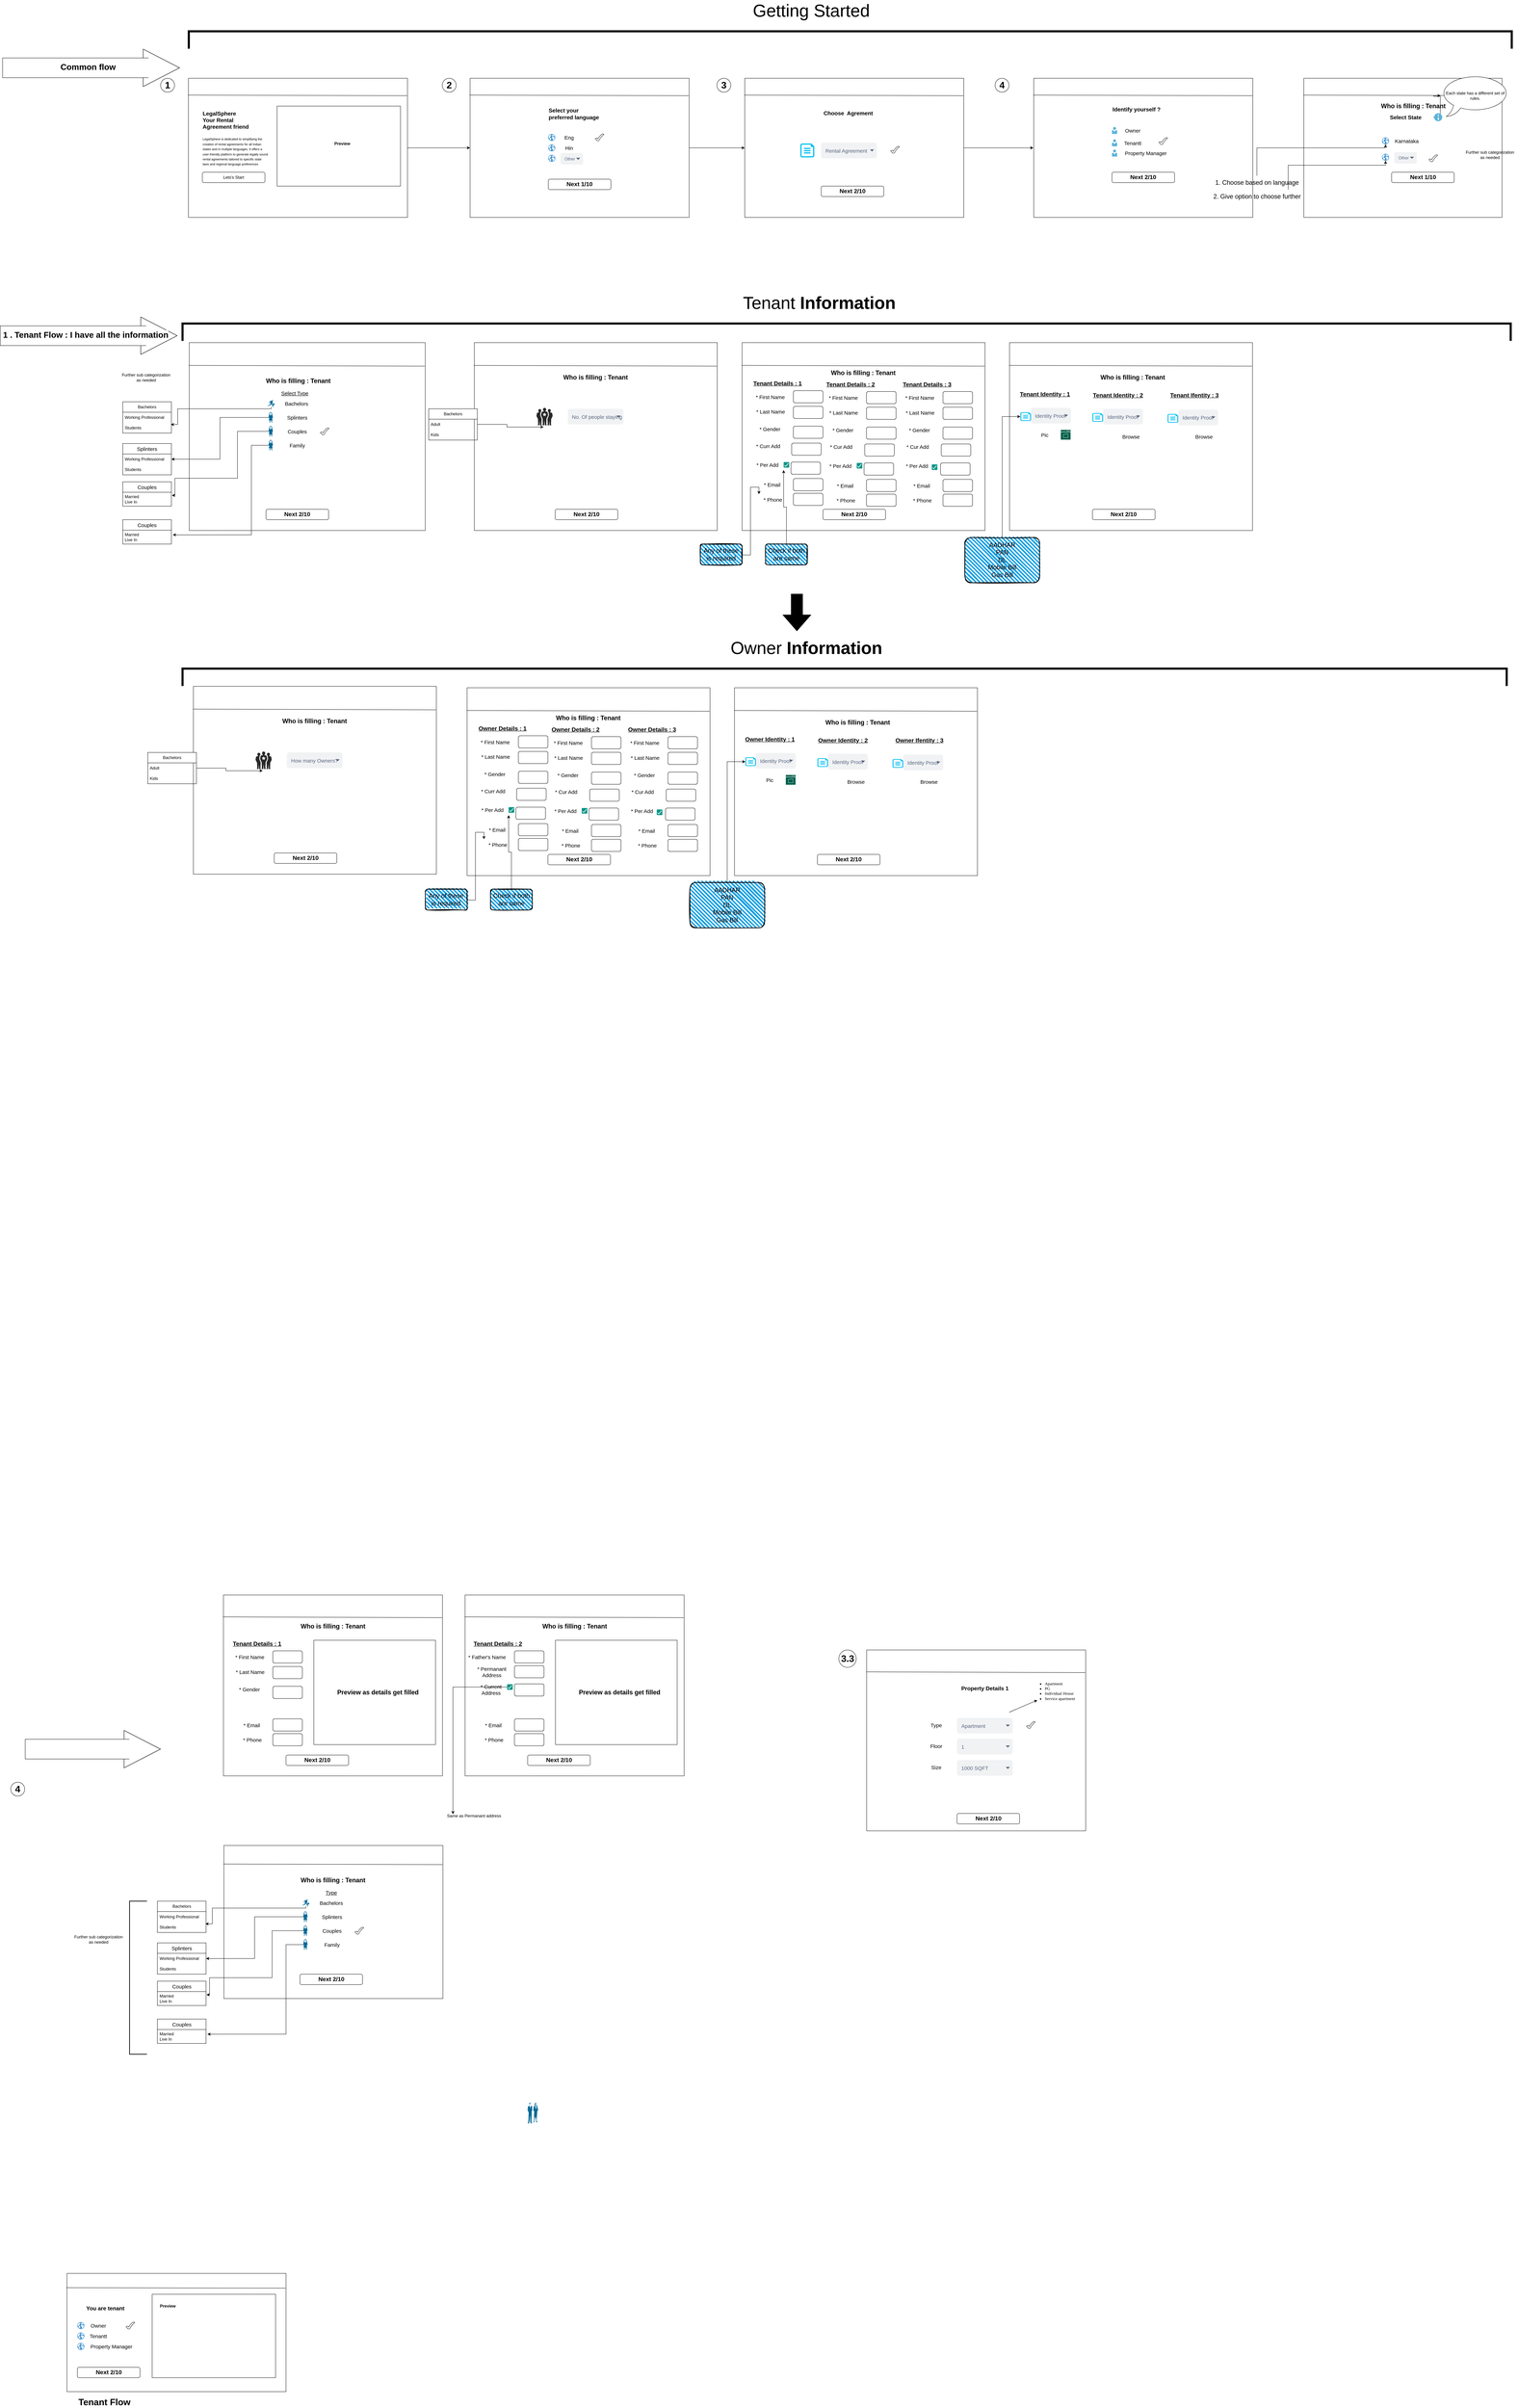<mxfile version="27.1.6">
  <diagram name="Page-1" id="4Ng_v5fxN6EOXuYMJMIh">
    <mxGraphModel dx="5165" dy="3915" grid="1" gridSize="10" guides="1" tooltips="1" connect="1" arrows="1" fold="1" page="1" pageScale="1" pageWidth="850" pageHeight="1100" math="0" shadow="0">
      <root>
        <mxCell id="0" />
        <mxCell id="1" parent="0" />
        <mxCell id="I9zTokaMYXYdYf4xdTNR-86" style="edgeStyle=orthogonalEdgeStyle;rounded=0;orthogonalLoop=1;jettySize=auto;html=1;entryX=0;entryY=0.5;entryDx=0;entryDy=0;" parent="1" source="aaV3_4VG9kTLFOAMbQMQ-1" target="aaV3_4VG9kTLFOAMbQMQ-10" edge="1">
          <mxGeometry relative="1" as="geometry" />
        </mxCell>
        <mxCell id="aaV3_4VG9kTLFOAMbQMQ-1" value="&lt;span&gt;&lt;/span&gt;" style="rounded=0;whiteSpace=wrap;html=1;" parent="1" vertex="1">
          <mxGeometry x="542" y="80" width="630" height="400" as="geometry" />
        </mxCell>
        <mxCell id="aaV3_4VG9kTLFOAMbQMQ-2" value="" style="endArrow=none;html=1;rounded=0;exitX=-0.002;exitY=0.121;exitDx=0;exitDy=0;entryX=0.998;entryY=0.125;entryDx=0;entryDy=0;entryPerimeter=0;exitPerimeter=0;" parent="1" source="aaV3_4VG9kTLFOAMbQMQ-1" target="aaV3_4VG9kTLFOAMbQMQ-1" edge="1">
          <mxGeometry width="50" height="50" relative="1" as="geometry">
            <mxPoint x="832" y="400" as="sourcePoint" />
            <mxPoint x="882" y="350" as="targetPoint" />
          </mxGeometry>
        </mxCell>
        <mxCell id="aaV3_4VG9kTLFOAMbQMQ-3" value="&lt;div style=&quot;text-align: left;&quot;&gt;&lt;span style=&quot;white-space-collapse: preserve; background-color: transparent; color: light-dark(rgb(0, 0, 0), rgb(255, 255, 255));&quot;&gt;&lt;font style=&quot;font-size: 16px;&quot;&gt;&lt;b&gt;LegalSphere&lt;/b&gt;&lt;/font&gt;&lt;/span&gt;&lt;/div&gt;&lt;span&gt;&lt;div style=&quot;text-align: left;&quot;&gt;&lt;span style=&quot;white-space-collapse: preserve; background-color: transparent; color: light-dark(rgb(0, 0, 0), rgb(255, 255, 255));&quot;&gt;&lt;font style=&quot;font-size: 16px;&quot;&gt;&lt;b&gt;Your Rental Agreement friend&lt;/b&gt;&lt;/font&gt;&lt;/span&gt;&lt;/div&gt;&lt;/span&gt;" style="text;html=1;align=center;verticalAlign=middle;whiteSpace=wrap;rounded=0;" parent="1" vertex="1">
          <mxGeometry x="582" y="160" width="140" height="80" as="geometry" />
        </mxCell>
        <mxCell id="aaV3_4VG9kTLFOAMbQMQ-5" value="&lt;b&gt;&amp;nbsp; &amp;nbsp; &amp;nbsp; Preview&lt;/b&gt;&lt;div&gt;&lt;br&gt;&lt;/div&gt;" style="rounded=0;whiteSpace=wrap;html=1;" parent="1" vertex="1">
          <mxGeometry x="797" y="160" width="355" height="230" as="geometry" />
        </mxCell>
        <mxCell id="aaV3_4VG9kTLFOAMbQMQ-6" value="&lt;div style=&quot;text-align: left;&quot;&gt;&lt;font style=&quot;font-size: 9px;&quot;&gt;&lt;span style=&quot;white-space-collapse: preserve;&quot;&gt;LegalSphere is dedicated to simplifying the creation of rental agreements for all Indian states and in multiple languages.&amp;nbsp;It offers a user-friendly platform to generate legally sound rental agreements tailored to specific state laws and regional language preferences&lt;/span&gt;&lt;/font&gt;&lt;/div&gt;" style="text;html=1;align=center;verticalAlign=middle;whiteSpace=wrap;rounded=0;" parent="1" vertex="1">
          <mxGeometry x="582" y="250" width="190" height="80" as="geometry" />
        </mxCell>
        <mxCell id="aaV3_4VG9kTLFOAMbQMQ-9" value="Lets&#39;s Start" style="rounded=1;whiteSpace=wrap;html=1;" parent="1" vertex="1">
          <mxGeometry x="582" y="350" width="180" height="30" as="geometry" />
        </mxCell>
        <mxCell id="I9zTokaMYXYdYf4xdTNR-87" style="edgeStyle=orthogonalEdgeStyle;rounded=0;orthogonalLoop=1;jettySize=auto;html=1;entryX=0;entryY=0.5;entryDx=0;entryDy=0;" parent="1" source="aaV3_4VG9kTLFOAMbQMQ-10" target="aaV3_4VG9kTLFOAMbQMQ-98" edge="1">
          <mxGeometry relative="1" as="geometry" />
        </mxCell>
        <mxCell id="aaV3_4VG9kTLFOAMbQMQ-10" value="&lt;span&gt;&lt;/span&gt;" style="rounded=0;whiteSpace=wrap;html=1;" parent="1" vertex="1">
          <mxGeometry x="1352" y="80" width="630" height="400" as="geometry" />
        </mxCell>
        <mxCell id="aaV3_4VG9kTLFOAMbQMQ-11" value="" style="endArrow=none;html=1;rounded=0;exitX=-0.002;exitY=0.121;exitDx=0;exitDy=0;entryX=0.998;entryY=0.125;entryDx=0;entryDy=0;entryPerimeter=0;exitPerimeter=0;" parent="1" source="aaV3_4VG9kTLFOAMbQMQ-10" target="aaV3_4VG9kTLFOAMbQMQ-10" edge="1">
          <mxGeometry width="50" height="50" relative="1" as="geometry">
            <mxPoint x="1672" y="570" as="sourcePoint" />
            <mxPoint x="1722" y="520" as="targetPoint" />
          </mxGeometry>
        </mxCell>
        <mxCell id="aaV3_4VG9kTLFOAMbQMQ-12" value="&lt;div style=&quot;text-align: left;&quot;&gt;&lt;span style=&quot;font-size: 16px; white-space-collapse: preserve;&quot;&gt;&lt;b&gt;Select your preferred language&lt;/b&gt;&lt;/span&gt;&lt;/div&gt;" style="text;html=1;align=center;verticalAlign=middle;whiteSpace=wrap;rounded=0;" parent="1" vertex="1">
          <mxGeometry x="1577" y="142" width="160" height="80" as="geometry" />
        </mxCell>
        <mxCell id="aaV3_4VG9kTLFOAMbQMQ-15" value="&lt;b&gt;&lt;font style=&quot;font-size: 17px;&quot;&gt;Next 1/10&lt;/font&gt;&lt;/b&gt;" style="rounded=1;whiteSpace=wrap;html=1;" parent="1" vertex="1">
          <mxGeometry x="1577" y="370" width="180" height="30" as="geometry" />
        </mxCell>
        <mxCell id="aaV3_4VG9kTLFOAMbQMQ-16" value="&lt;b&gt;&lt;font style=&quot;font-size: 27px;&quot;&gt;1&lt;/font&gt;&lt;/b&gt;" style="ellipse;whiteSpace=wrap;html=1;aspect=fixed;" parent="1" vertex="1">
          <mxGeometry x="462" y="80" width="40" height="40" as="geometry" />
        </mxCell>
        <mxCell id="aaV3_4VG9kTLFOAMbQMQ-17" value="&lt;b&gt;&lt;font style=&quot;font-size: 27px;&quot;&gt;2&lt;/font&gt;&lt;/b&gt;" style="ellipse;whiteSpace=wrap;html=1;aspect=fixed;" parent="1" vertex="1">
          <mxGeometry x="1272" y="80" width="40" height="40" as="geometry" />
        </mxCell>
        <mxCell id="aaV3_4VG9kTLFOAMbQMQ-18" value="" style="shadow=0;dashed=0;html=1;strokeColor=none;fillColor=#4495D1;labelPosition=center;verticalLabelPosition=bottom;verticalAlign=top;align=center;outlineConnect=0;shape=mxgraph.veeam.globe;" parent="1" vertex="1">
          <mxGeometry x="1577" y="240" width="20" height="20" as="geometry" />
        </mxCell>
        <mxCell id="aaV3_4VG9kTLFOAMbQMQ-21" value="&lt;font style=&quot;font-size: 15px;&quot;&gt;Eng&lt;/font&gt;" style="text;html=1;align=center;verticalAlign=middle;whiteSpace=wrap;rounded=0;" parent="1" vertex="1">
          <mxGeometry x="1607" y="235" width="60" height="30" as="geometry" />
        </mxCell>
        <mxCell id="aaV3_4VG9kTLFOAMbQMQ-22" value="" style="shadow=0;dashed=0;html=1;strokeColor=none;fillColor=#4495D1;labelPosition=center;verticalLabelPosition=bottom;verticalAlign=top;align=center;outlineConnect=0;shape=mxgraph.veeam.globe;" parent="1" vertex="1">
          <mxGeometry x="1577" y="270" width="20" height="20" as="geometry" />
        </mxCell>
        <mxCell id="aaV3_4VG9kTLFOAMbQMQ-23" value="&lt;font style=&quot;font-size: 15px;&quot;&gt;Hin&lt;/font&gt;" style="text;html=1;align=center;verticalAlign=middle;whiteSpace=wrap;rounded=0;" parent="1" vertex="1">
          <mxGeometry x="1607" y="265" width="60" height="30" as="geometry" />
        </mxCell>
        <mxCell id="aaV3_4VG9kTLFOAMbQMQ-24" value="" style="shadow=0;dashed=0;html=1;strokeColor=none;fillColor=#4495D1;labelPosition=center;verticalLabelPosition=bottom;verticalAlign=top;align=center;outlineConnect=0;shape=mxgraph.veeam.globe;" parent="1" vertex="1">
          <mxGeometry x="1577" y="300" width="20" height="20" as="geometry" />
        </mxCell>
        <mxCell id="aaV3_4VG9kTLFOAMbQMQ-34" value="Other" style="rounded=1;fillColor=#F1F2F4;strokeColor=none;html=1;whiteSpace=wrap;fontColor=#596780;align=left;fontSize=12;spacingLeft=10;sketch=0;" parent="1" vertex="1">
          <mxGeometry x="1612" y="295" width="65" height="33" as="geometry" />
        </mxCell>
        <mxCell id="aaV3_4VG9kTLFOAMbQMQ-35" value="" style="shape=triangle;direction=south;fillColor=#596780;strokeColor=none;html=1;sketch=0;" parent="aaV3_4VG9kTLFOAMbQMQ-34" vertex="1">
          <mxGeometry x="1" y="0.5" width="12" height="6" relative="1" as="geometry">
            <mxPoint x="-20" y="-3" as="offset" />
          </mxGeometry>
        </mxCell>
        <mxCell id="aaV3_4VG9kTLFOAMbQMQ-36" value="&lt;span&gt;&lt;/span&gt;" style="rounded=0;whiteSpace=wrap;html=1;" parent="1" vertex="1">
          <mxGeometry x="2973.26" y="80" width="630" height="400" as="geometry" />
        </mxCell>
        <mxCell id="aaV3_4VG9kTLFOAMbQMQ-37" value="" style="endArrow=none;html=1;rounded=0;exitX=-0.002;exitY=0.121;exitDx=0;exitDy=0;entryX=0.998;entryY=0.125;entryDx=0;entryDy=0;entryPerimeter=0;exitPerimeter=0;" parent="1" source="aaV3_4VG9kTLFOAMbQMQ-36" target="aaV3_4VG9kTLFOAMbQMQ-36" edge="1">
          <mxGeometry width="50" height="50" relative="1" as="geometry">
            <mxPoint x="3293.26" y="550" as="sourcePoint" />
            <mxPoint x="3343.26" y="500" as="targetPoint" />
          </mxGeometry>
        </mxCell>
        <mxCell id="aaV3_4VG9kTLFOAMbQMQ-38" value="&lt;div style=&quot;&quot;&gt;&lt;span style=&quot;font-size: 16px; white-space-collapse: preserve;&quot;&gt;&lt;b&gt;Identify yourself ?&lt;/b&gt;&lt;/span&gt;&lt;/div&gt;" style="text;html=1;align=left;verticalAlign=middle;whiteSpace=wrap;rounded=0;" parent="1" vertex="1">
          <mxGeometry x="3198.26" y="129" width="160" height="80" as="geometry" />
        </mxCell>
        <mxCell id="aaV3_4VG9kTLFOAMbQMQ-41" value="&lt;b&gt;&lt;font style=&quot;font-size: 27px;&quot;&gt;3&lt;/font&gt;&lt;/b&gt;" style="ellipse;whiteSpace=wrap;html=1;aspect=fixed;" parent="1" vertex="1">
          <mxGeometry x="2062" y="80" width="40" height="40" as="geometry" />
        </mxCell>
        <mxCell id="aaV3_4VG9kTLFOAMbQMQ-43" value="&lt;font style=&quot;font-size: 15px;&quot;&gt;Owner&lt;/font&gt;" style="text;html=1;align=center;verticalAlign=middle;whiteSpace=wrap;rounded=0;" parent="1" vertex="1">
          <mxGeometry x="3228.26" y="215" width="60" height="30" as="geometry" />
        </mxCell>
        <mxCell id="aaV3_4VG9kTLFOAMbQMQ-45" value="&lt;font style=&quot;font-size: 15px;&quot;&gt;Tenantt&lt;/font&gt;" style="text;html=1;align=center;verticalAlign=middle;whiteSpace=wrap;rounded=0;" parent="1" vertex="1">
          <mxGeometry x="3228.26" y="250.5" width="60" height="30" as="geometry" />
        </mxCell>
        <mxCell id="aaV3_4VG9kTLFOAMbQMQ-49" value="&lt;font style=&quot;font-size: 15px;&quot;&gt;Property Manager&lt;/font&gt;" style="text;html=1;align=center;verticalAlign=middle;whiteSpace=wrap;rounded=0;" parent="1" vertex="1">
          <mxGeometry x="3233.26" y="280" width="125" height="30" as="geometry" />
        </mxCell>
        <mxCell id="aaV3_4VG9kTLFOAMbQMQ-50" value="&lt;b&gt;&lt;font style=&quot;font-size: 17px;&quot;&gt;Next 2/10&lt;/font&gt;&lt;/b&gt;" style="rounded=1;whiteSpace=wrap;html=1;" parent="1" vertex="1">
          <mxGeometry x="3198.26" y="350" width="180" height="30" as="geometry" />
        </mxCell>
        <mxCell id="aaV3_4VG9kTLFOAMbQMQ-51" value="" style="verticalLabelPosition=bottom;verticalAlign=top;html=1;shape=mxgraph.basic.tick" parent="1" vertex="1">
          <mxGeometry x="1712" y="240" width="25" height="20" as="geometry" />
        </mxCell>
        <mxCell id="aaV3_4VG9kTLFOAMbQMQ-52" value="" style="verticalLabelPosition=bottom;verticalAlign=top;html=1;shape=mxgraph.basic.tick" parent="1" vertex="1">
          <mxGeometry x="3333.26" y="250.5" width="25" height="20" as="geometry" />
        </mxCell>
        <mxCell id="aaV3_4VG9kTLFOAMbQMQ-53" value="&lt;span&gt;&lt;/span&gt;" style="rounded=0;whiteSpace=wrap;html=1;" parent="1" vertex="1">
          <mxGeometry x="642.63" y="4440" width="630" height="520" as="geometry" />
        </mxCell>
        <mxCell id="aaV3_4VG9kTLFOAMbQMQ-54" value="" style="endArrow=none;html=1;rounded=0;exitX=-0.002;exitY=0.121;exitDx=0;exitDy=0;entryX=0.998;entryY=0.125;entryDx=0;entryDy=0;entryPerimeter=0;exitPerimeter=0;" parent="1" source="aaV3_4VG9kTLFOAMbQMQ-53" target="aaV3_4VG9kTLFOAMbQMQ-53" edge="1">
          <mxGeometry width="50" height="50" relative="1" as="geometry">
            <mxPoint x="932.63" y="5010" as="sourcePoint" />
            <mxPoint x="982.63" y="4960" as="targetPoint" />
          </mxGeometry>
        </mxCell>
        <mxCell id="aaV3_4VG9kTLFOAMbQMQ-55" value="&lt;div style=&quot;text-align: left;&quot;&gt;&lt;span style=&quot;white-space-collapse: preserve;&quot;&gt;&lt;b style=&quot;&quot;&gt;&lt;font style=&quot;font-size: 18px;&quot;&gt;Who is filling : Tenant&lt;/font&gt;&lt;/b&gt;&lt;/span&gt;&lt;/div&gt;" style="text;html=1;align=center;verticalAlign=middle;whiteSpace=wrap;rounded=0;" parent="1" vertex="1">
          <mxGeometry x="847.63" y="4510" width="220" height="39.5" as="geometry" />
        </mxCell>
        <mxCell id="aaV3_4VG9kTLFOAMbQMQ-59" value="&lt;span style=&quot;font-size: 15px;&quot;&gt;* First Name&lt;/span&gt;" style="text;html=1;align=center;verticalAlign=middle;whiteSpace=wrap;rounded=0;" parent="1" vertex="1">
          <mxGeometry x="672.63" y="4603" width="91" height="30" as="geometry" />
        </mxCell>
        <mxCell id="aaV3_4VG9kTLFOAMbQMQ-64" value="&lt;b&gt;&lt;font style=&quot;font-size: 17px;&quot;&gt;Next 2/10&lt;/font&gt;&lt;/b&gt;" style="rounded=1;whiteSpace=wrap;html=1;" parent="1" vertex="1">
          <mxGeometry x="822.63" y="4900" width="180" height="30" as="geometry" />
        </mxCell>
        <mxCell id="aaV3_4VG9kTLFOAMbQMQ-66" value="&lt;span&gt;&lt;/span&gt;" style="rounded=0;whiteSpace=wrap;html=1;" parent="1" vertex="1">
          <mxGeometry x="192.63" y="6390" width="630" height="340" as="geometry" />
        </mxCell>
        <mxCell id="aaV3_4VG9kTLFOAMbQMQ-67" value="" style="endArrow=none;html=1;rounded=0;exitX=-0.002;exitY=0.121;exitDx=0;exitDy=0;entryX=0.998;entryY=0.125;entryDx=0;entryDy=0;entryPerimeter=0;exitPerimeter=0;" parent="1" source="aaV3_4VG9kTLFOAMbQMQ-66" target="aaV3_4VG9kTLFOAMbQMQ-66" edge="1">
          <mxGeometry width="50" height="50" relative="1" as="geometry">
            <mxPoint x="512.63" y="6860" as="sourcePoint" />
            <mxPoint x="562.63" y="6810" as="targetPoint" />
          </mxGeometry>
        </mxCell>
        <mxCell id="aaV3_4VG9kTLFOAMbQMQ-68" value="&lt;div style=&quot;text-align: left;&quot;&gt;&lt;span style=&quot;font-size: 16px; white-space-collapse: preserve;&quot;&gt;&lt;b&gt;You are tenant&lt;/b&gt;&lt;/span&gt;&lt;/div&gt;" style="text;html=1;align=center;verticalAlign=middle;whiteSpace=wrap;rounded=0;" parent="1" vertex="1">
          <mxGeometry x="222.63" y="6450" width="160" height="80" as="geometry" />
        </mxCell>
        <mxCell id="aaV3_4VG9kTLFOAMbQMQ-69" value="&lt;b&gt;&amp;nbsp; &amp;nbsp; &amp;nbsp; Preview&lt;/b&gt;&lt;div&gt;&lt;br&gt;&lt;/div&gt;&lt;div&gt;&lt;br&gt;&lt;/div&gt;&lt;div&gt;&lt;br&gt;&lt;/div&gt;&lt;div&gt;&lt;br&gt;&lt;/div&gt;&lt;div&gt;&lt;br&gt;&lt;/div&gt;&lt;div&gt;&lt;br&gt;&lt;/div&gt;&lt;div&gt;&lt;br&gt;&lt;/div&gt;&lt;div&gt;&lt;br&gt;&lt;/div&gt;&lt;div&gt;&lt;br&gt;&lt;/div&gt;&lt;div&gt;&lt;br&gt;&lt;/div&gt;&lt;div&gt;&lt;br&gt;&lt;/div&gt;&lt;div&gt;&lt;br&gt;&lt;/div&gt;" style="rounded=0;whiteSpace=wrap;html=1;align=left;" parent="1" vertex="1">
          <mxGeometry x="437.63" y="6450" width="355" height="240" as="geometry" />
        </mxCell>
        <mxCell id="aaV3_4VG9kTLFOAMbQMQ-70" value="&lt;b&gt;&lt;font style=&quot;font-size: 27px;&quot;&gt;4&lt;/font&gt;&lt;/b&gt;" style="ellipse;whiteSpace=wrap;html=1;aspect=fixed;" parent="1" vertex="1">
          <mxGeometry x="31" y="4978" width="40" height="40" as="geometry" />
        </mxCell>
        <mxCell id="aaV3_4VG9kTLFOAMbQMQ-71" value="" style="shadow=0;dashed=0;html=1;strokeColor=none;fillColor=#4495D1;labelPosition=center;verticalLabelPosition=bottom;verticalAlign=top;align=center;outlineConnect=0;shape=mxgraph.veeam.globe;" parent="1" vertex="1">
          <mxGeometry x="222.63" y="6530" width="20" height="20" as="geometry" />
        </mxCell>
        <mxCell id="aaV3_4VG9kTLFOAMbQMQ-72" value="&lt;font style=&quot;font-size: 15px;&quot;&gt;Owner&lt;/font&gt;" style="text;html=1;align=center;verticalAlign=middle;whiteSpace=wrap;rounded=0;" parent="1" vertex="1">
          <mxGeometry x="252.63" y="6525" width="60" height="30" as="geometry" />
        </mxCell>
        <mxCell id="aaV3_4VG9kTLFOAMbQMQ-73" value="" style="shadow=0;dashed=0;html=1;strokeColor=none;fillColor=#4495D1;labelPosition=center;verticalLabelPosition=bottom;verticalAlign=top;align=center;outlineConnect=0;shape=mxgraph.veeam.globe;" parent="1" vertex="1">
          <mxGeometry x="222.63" y="6560" width="20" height="20" as="geometry" />
        </mxCell>
        <mxCell id="aaV3_4VG9kTLFOAMbQMQ-74" value="&lt;font style=&quot;font-size: 15px;&quot;&gt;Tenantt&lt;/font&gt;" style="text;html=1;align=center;verticalAlign=middle;whiteSpace=wrap;rounded=0;" parent="1" vertex="1">
          <mxGeometry x="252.63" y="6555" width="60" height="30" as="geometry" />
        </mxCell>
        <mxCell id="aaV3_4VG9kTLFOAMbQMQ-75" value="" style="shadow=0;dashed=0;html=1;strokeColor=none;fillColor=#4495D1;labelPosition=center;verticalLabelPosition=bottom;verticalAlign=top;align=center;outlineConnect=0;shape=mxgraph.veeam.globe;" parent="1" vertex="1">
          <mxGeometry x="222.63" y="6590" width="20" height="20" as="geometry" />
        </mxCell>
        <mxCell id="aaV3_4VG9kTLFOAMbQMQ-76" value="&lt;font style=&quot;font-size: 15px;&quot;&gt;Property Manager&lt;/font&gt;" style="text;html=1;align=center;verticalAlign=middle;whiteSpace=wrap;rounded=0;" parent="1" vertex="1">
          <mxGeometry x="257.63" y="6585" width="125" height="30" as="geometry" />
        </mxCell>
        <mxCell id="aaV3_4VG9kTLFOAMbQMQ-77" value="&lt;b&gt;&lt;font style=&quot;font-size: 17px;&quot;&gt;Next 2/10&lt;/font&gt;&lt;/b&gt;" style="rounded=1;whiteSpace=wrap;html=1;" parent="1" vertex="1">
          <mxGeometry x="222.63" y="6660" width="180" height="30" as="geometry" />
        </mxCell>
        <mxCell id="aaV3_4VG9kTLFOAMbQMQ-78" value="" style="verticalLabelPosition=bottom;verticalAlign=top;html=1;shape=mxgraph.basic.tick" parent="1" vertex="1">
          <mxGeometry x="362.63" y="6530" width="25" height="20" as="geometry" />
        </mxCell>
        <mxCell id="aaV3_4VG9kTLFOAMbQMQ-79" value="" style="rounded=1;whiteSpace=wrap;html=1;" parent="1" vertex="1">
          <mxGeometry x="784.63" y="4600.5" width="85" height="35" as="geometry" />
        </mxCell>
        <mxCell id="aaV3_4VG9kTLFOAMbQMQ-80" value="&lt;span style=&quot;font-size: 15px;&quot;&gt;* Last Name&lt;/span&gt;" style="text;html=1;align=center;verticalAlign=middle;whiteSpace=wrap;rounded=0;" parent="1" vertex="1">
          <mxGeometry x="672.63" y="4645.5" width="93" height="30" as="geometry" />
        </mxCell>
        <mxCell id="aaV3_4VG9kTLFOAMbQMQ-81" value="" style="rounded=1;whiteSpace=wrap;html=1;" parent="1" vertex="1">
          <mxGeometry x="784.63" y="4645.5" width="85" height="35" as="geometry" />
        </mxCell>
        <mxCell id="aaV3_4VG9kTLFOAMbQMQ-91" value="&lt;span style=&quot;font-size: 15px;&quot;&gt;* Email&lt;/span&gt;" style="text;html=1;align=center;verticalAlign=middle;whiteSpace=wrap;rounded=0;" parent="1" vertex="1">
          <mxGeometry x="683.63" y="4798.5" width="80" height="30" as="geometry" />
        </mxCell>
        <mxCell id="aaV3_4VG9kTLFOAMbQMQ-92" value="" style="rounded=1;whiteSpace=wrap;html=1;" parent="1" vertex="1">
          <mxGeometry x="784.63" y="4796" width="85" height="35" as="geometry" />
        </mxCell>
        <mxCell id="aaV3_4VG9kTLFOAMbQMQ-93" value="&lt;span style=&quot;font-size: 15px;&quot;&gt;* Phone&lt;/span&gt;" style="text;html=1;align=center;verticalAlign=middle;whiteSpace=wrap;rounded=0;" parent="1" vertex="1">
          <mxGeometry x="685.63" y="4841" width="80" height="30" as="geometry" />
        </mxCell>
        <mxCell id="aaV3_4VG9kTLFOAMbQMQ-94" value="" style="rounded=1;whiteSpace=wrap;html=1;" parent="1" vertex="1">
          <mxGeometry x="784.63" y="4838.5" width="85" height="35" as="geometry" />
        </mxCell>
        <mxCell id="I9zTokaMYXYdYf4xdTNR-88" style="edgeStyle=orthogonalEdgeStyle;rounded=0;orthogonalLoop=1;jettySize=auto;html=1;" parent="1" source="aaV3_4VG9kTLFOAMbQMQ-98" edge="1">
          <mxGeometry relative="1" as="geometry">
            <mxPoint x="2972" y="280" as="targetPoint" />
          </mxGeometry>
        </mxCell>
        <mxCell id="aaV3_4VG9kTLFOAMbQMQ-98" value="&lt;span&gt;&lt;/span&gt;" style="rounded=0;whiteSpace=wrap;html=1;" parent="1" vertex="1">
          <mxGeometry x="2142" y="80" width="630" height="400" as="geometry" />
        </mxCell>
        <mxCell id="aaV3_4VG9kTLFOAMbQMQ-99" value="" style="endArrow=none;html=1;rounded=0;exitX=-0.002;exitY=0.121;exitDx=0;exitDy=0;entryX=0.998;entryY=0.125;entryDx=0;entryDy=0;entryPerimeter=0;exitPerimeter=0;" parent="1" source="aaV3_4VG9kTLFOAMbQMQ-98" target="aaV3_4VG9kTLFOAMbQMQ-98" edge="1">
          <mxGeometry width="50" height="50" relative="1" as="geometry">
            <mxPoint x="2402" y="1369" as="sourcePoint" />
            <mxPoint x="2452" y="1319" as="targetPoint" />
          </mxGeometry>
        </mxCell>
        <mxCell id="aaV3_4VG9kTLFOAMbQMQ-100" value="&lt;div style=&quot;text-align: left;&quot;&gt;&lt;span style=&quot;font-size: 16px; white-space-collapse: preserve;&quot;&gt;&lt;b&gt;Choose  Agrement &lt;/b&gt;&lt;/span&gt;&lt;/div&gt;" style="text;html=1;align=center;verticalAlign=middle;whiteSpace=wrap;rounded=0;" parent="1" vertex="1">
          <mxGeometry x="2362" y="140" width="160" height="80" as="geometry" />
        </mxCell>
        <mxCell id="aaV3_4VG9kTLFOAMbQMQ-108" value="&lt;font style=&quot;font-size: 15px;&quot;&gt;Rental Agreement&amp;nbsp;&lt;/font&gt;" style="rounded=1;fillColor=#F1F2F4;strokeColor=none;html=1;whiteSpace=wrap;fontColor=#596780;align=left;fontSize=12;spacingLeft=10;sketch=0;" parent="1" vertex="1">
          <mxGeometry x="2362" y="265" width="160" height="45" as="geometry" />
        </mxCell>
        <mxCell id="aaV3_4VG9kTLFOAMbQMQ-109" value="" style="shape=triangle;direction=south;fillColor=#596780;strokeColor=none;html=1;sketch=0;" parent="aaV3_4VG9kTLFOAMbQMQ-108" vertex="1">
          <mxGeometry x="1" y="0.5" width="12" height="6" relative="1" as="geometry">
            <mxPoint x="-20" y="-3" as="offset" />
          </mxGeometry>
        </mxCell>
        <mxCell id="aaV3_4VG9kTLFOAMbQMQ-110" value="" style="verticalLabelPosition=bottom;verticalAlign=top;html=1;shape=mxgraph.basic.tick" parent="1" vertex="1">
          <mxGeometry x="2562" y="275.5" width="25" height="20" as="geometry" />
        </mxCell>
        <mxCell id="aaV3_4VG9kTLFOAMbQMQ-112" value="&lt;b&gt;&lt;font style=&quot;font-size: 17px;&quot;&gt;Next 2/10&lt;/font&gt;&lt;/b&gt;" style="rounded=1;whiteSpace=wrap;html=1;" parent="1" vertex="1">
          <mxGeometry x="2362" y="390" width="180" height="30" as="geometry" />
        </mxCell>
        <mxCell id="aaV3_4VG9kTLFOAMbQMQ-116" value="" style="shape=flexArrow;endArrow=classic;html=1;rounded=0;endWidth=50;endSize=34.55;width=56.667;" parent="1" edge="1">
          <mxGeometry width="50" height="50" relative="1" as="geometry">
            <mxPoint y="820" as="sourcePoint" />
            <mxPoint x="510" y="820" as="targetPoint" />
            <Array as="points">
              <mxPoint x="420" y="820" />
            </Array>
          </mxGeometry>
        </mxCell>
        <mxCell id="aaV3_4VG9kTLFOAMbQMQ-117" value="&lt;font style=&quot;font-size: 24px;&quot;&gt;&lt;b style=&quot;&quot;&gt;1 . Tenant Flow : I have all the information&lt;/b&gt;&lt;/font&gt;" style="edgeLabel;html=1;align=center;verticalAlign=middle;resizable=0;points=[];" parent="aaV3_4VG9kTLFOAMbQMQ-116" vertex="1" connectable="0">
          <mxGeometry x="-0.256" y="2" relative="1" as="geometry">
            <mxPoint x="56" as="offset" />
          </mxGeometry>
        </mxCell>
        <mxCell id="aaV3_4VG9kTLFOAMbQMQ-118" value="&lt;span&gt;&lt;/span&gt;" style="rounded=0;whiteSpace=wrap;html=1;" parent="1" vertex="1">
          <mxGeometry x="2492.63" y="4598" width="630" height="520" as="geometry" />
        </mxCell>
        <mxCell id="aaV3_4VG9kTLFOAMbQMQ-119" value="" style="endArrow=none;html=1;rounded=0;exitX=-0.002;exitY=0.121;exitDx=0;exitDy=0;entryX=0.998;entryY=0.125;entryDx=0;entryDy=0;entryPerimeter=0;exitPerimeter=0;" parent="1" source="aaV3_4VG9kTLFOAMbQMQ-118" target="aaV3_4VG9kTLFOAMbQMQ-118" edge="1">
          <mxGeometry width="50" height="50" relative="1" as="geometry">
            <mxPoint x="2812.63" y="5068" as="sourcePoint" />
            <mxPoint x="2862.63" y="5018" as="targetPoint" />
          </mxGeometry>
        </mxCell>
        <mxCell id="aaV3_4VG9kTLFOAMbQMQ-120" value="&lt;div style=&quot;text-align: left;&quot;&gt;&lt;span style=&quot;font-size: 16px; white-space-collapse: preserve;&quot;&gt;&lt;b&gt;Property Details 1&lt;/b&gt;&lt;/span&gt;&lt;/div&gt;" style="text;html=1;align=center;verticalAlign=middle;whiteSpace=wrap;rounded=0;" parent="1" vertex="1">
          <mxGeometry x="2752.63" y="4668" width="160" height="80" as="geometry" />
        </mxCell>
        <mxCell id="aaV3_4VG9kTLFOAMbQMQ-121" value="&lt;b&gt;&lt;font style=&quot;font-size: 27px;&quot;&gt;3.3&lt;/font&gt;&lt;/b&gt;" style="ellipse;whiteSpace=wrap;html=1;aspect=fixed;" parent="1" vertex="1">
          <mxGeometry x="2412.63" y="4598" width="50" height="50" as="geometry" />
        </mxCell>
        <mxCell id="aaV3_4VG9kTLFOAMbQMQ-123" value="&lt;span style=&quot;font-size: 15px;&quot;&gt;Apartment&lt;/span&gt;" style="rounded=1;fillColor=#F1F2F4;strokeColor=none;html=1;whiteSpace=wrap;fontColor=#596780;align=left;fontSize=12;spacingLeft=10;sketch=0;" parent="1" vertex="1">
          <mxGeometry x="2752.63" y="4793" width="160" height="45" as="geometry" />
        </mxCell>
        <mxCell id="aaV3_4VG9kTLFOAMbQMQ-124" value="" style="shape=triangle;direction=south;fillColor=#596780;strokeColor=none;html=1;sketch=0;" parent="aaV3_4VG9kTLFOAMbQMQ-123" vertex="1">
          <mxGeometry x="1" y="0.5" width="12" height="6" relative="1" as="geometry">
            <mxPoint x="-20" y="-3" as="offset" />
          </mxGeometry>
        </mxCell>
        <mxCell id="aaV3_4VG9kTLFOAMbQMQ-125" value="" style="verticalLabelPosition=bottom;verticalAlign=top;html=1;shape=mxgraph.basic.tick" parent="1" vertex="1">
          <mxGeometry x="2952.63" y="4803.5" width="25" height="20" as="geometry" />
        </mxCell>
        <mxCell id="aaV3_4VG9kTLFOAMbQMQ-126" value="&lt;b&gt;&lt;font style=&quot;font-size: 17px;&quot;&gt;Next 2/10&lt;/font&gt;&lt;/b&gt;" style="rounded=1;whiteSpace=wrap;html=1;" parent="1" vertex="1">
          <mxGeometry x="2752.63" y="5068" width="180" height="30" as="geometry" />
        </mxCell>
        <mxCell id="aaV3_4VG9kTLFOAMbQMQ-128" value="&lt;span style=&quot;font-size: 15px;&quot;&gt;Type&lt;/span&gt;" style="text;html=1;align=center;verticalAlign=middle;whiteSpace=wrap;rounded=0;" parent="1" vertex="1">
          <mxGeometry x="2652.63" y="4798.5" width="80" height="30" as="geometry" />
        </mxCell>
        <mxCell id="aaV3_4VG9kTLFOAMbQMQ-130" value="&lt;ul&gt;&lt;li&gt;&lt;font face=&quot;Lucida Console&quot;&gt;Apartment&lt;/font&gt;&lt;/li&gt;&lt;li&gt;&lt;font face=&quot;Lucida Console&quot;&gt;PG&lt;/font&gt;&lt;/li&gt;&lt;li&gt;&lt;font face=&quot;Lucida Console&quot;&gt;Individual House&lt;/font&gt;&lt;/li&gt;&lt;li&gt;&lt;font face=&quot;Lucida Console&quot;&gt;Service apartment&lt;/font&gt;&lt;/li&gt;&lt;/ul&gt;&lt;div&gt;&lt;br&gt;&lt;/div&gt;" style="text;html=1;align=left;verticalAlign=middle;whiteSpace=wrap;rounded=0;" parent="1" vertex="1">
          <mxGeometry x="2962.63" y="4708" width="140" height="30" as="geometry" />
        </mxCell>
        <mxCell id="aaV3_4VG9kTLFOAMbQMQ-134" value="" style="endArrow=classic;html=1;rounded=0;entryX=0.148;entryY=1.144;entryDx=0;entryDy=0;entryPerimeter=0;" parent="1" target="aaV3_4VG9kTLFOAMbQMQ-130" edge="1">
          <mxGeometry width="50" height="50" relative="1" as="geometry">
            <mxPoint x="2902.63" y="4777" as="sourcePoint" />
            <mxPoint x="2952.63" y="4727" as="targetPoint" />
          </mxGeometry>
        </mxCell>
        <mxCell id="aaV3_4VG9kTLFOAMbQMQ-135" value="&lt;span style=&quot;font-size: 15px;&quot;&gt;1&lt;/span&gt;" style="rounded=1;fillColor=#F1F2F4;strokeColor=none;html=1;whiteSpace=wrap;fontColor=#596780;align=left;fontSize=12;spacingLeft=10;sketch=0;" parent="1" vertex="1">
          <mxGeometry x="2752.63" y="4853" width="160" height="45" as="geometry" />
        </mxCell>
        <mxCell id="aaV3_4VG9kTLFOAMbQMQ-136" value="" style="shape=triangle;direction=south;fillColor=#596780;strokeColor=none;html=1;sketch=0;" parent="aaV3_4VG9kTLFOAMbQMQ-135" vertex="1">
          <mxGeometry x="1" y="0.5" width="12" height="6" relative="1" as="geometry">
            <mxPoint x="-20" y="-3" as="offset" />
          </mxGeometry>
        </mxCell>
        <mxCell id="aaV3_4VG9kTLFOAMbQMQ-137" value="&lt;span style=&quot;font-size: 15px;&quot;&gt;Floor&lt;/span&gt;" style="text;html=1;align=center;verticalAlign=middle;whiteSpace=wrap;rounded=0;" parent="1" vertex="1">
          <mxGeometry x="2652.63" y="4858.5" width="80" height="30" as="geometry" />
        </mxCell>
        <mxCell id="aaV3_4VG9kTLFOAMbQMQ-138" value="&lt;span style=&quot;font-size: 15px;&quot;&gt;1000 SQFT&lt;/span&gt;" style="rounded=1;fillColor=#F1F2F4;strokeColor=none;html=1;whiteSpace=wrap;fontColor=#596780;align=left;fontSize=12;spacingLeft=10;sketch=0;" parent="1" vertex="1">
          <mxGeometry x="2752.63" y="4914.5" width="160" height="45" as="geometry" />
        </mxCell>
        <mxCell id="aaV3_4VG9kTLFOAMbQMQ-139" value="" style="shape=triangle;direction=south;fillColor=#596780;strokeColor=none;html=1;sketch=0;" parent="aaV3_4VG9kTLFOAMbQMQ-138" vertex="1">
          <mxGeometry x="1" y="0.5" width="12" height="6" relative="1" as="geometry">
            <mxPoint x="-20" y="-3" as="offset" />
          </mxGeometry>
        </mxCell>
        <mxCell id="aaV3_4VG9kTLFOAMbQMQ-140" value="&lt;span style=&quot;font-size: 15px;&quot;&gt;Size&lt;/span&gt;" style="text;html=1;align=center;verticalAlign=middle;whiteSpace=wrap;rounded=0;" parent="1" vertex="1">
          <mxGeometry x="2652.63" y="4920" width="80" height="30" as="geometry" />
        </mxCell>
        <mxCell id="aaV3_4VG9kTLFOAMbQMQ-145" value="&lt;b&gt;&lt;font style=&quot;font-size: 27px;&quot;&gt;4&lt;/font&gt;&lt;/b&gt;" style="ellipse;whiteSpace=wrap;html=1;aspect=fixed;" parent="1" vertex="1">
          <mxGeometry x="2862" y="80" width="40" height="40" as="geometry" />
        </mxCell>
        <mxCell id="aaV3_4VG9kTLFOAMbQMQ-146" value="&lt;b&gt;&lt;font style=&quot;font-size: 18px;&quot;&gt;&amp;nbsp; &amp;nbsp; &amp;nbsp; &amp;nbsp; &amp;nbsp; &amp;nbsp; &amp;nbsp;Preview as details get filled&lt;/font&gt;&lt;/b&gt;" style="rounded=0;whiteSpace=wrap;html=1;align=left;" parent="1" vertex="1">
          <mxGeometry x="902.63" y="4570" width="350" height="300" as="geometry" />
        </mxCell>
        <mxCell id="aaV3_4VG9kTLFOAMbQMQ-162" value="" style="verticalLabelPosition=bottom;html=1;verticalAlign=top;align=center;strokeColor=none;fillColor=#00BEF2;shape=mxgraph.azure.file;pointerEvents=1;" parent="1" vertex="1">
          <mxGeometry x="2302" y="267.5" width="40" height="40" as="geometry" />
        </mxCell>
        <mxCell id="aaV3_4VG9kTLFOAMbQMQ-164" value="&lt;span style=&quot;font-size: 15px;&quot;&gt;* Gender&lt;/span&gt;" style="text;html=1;align=center;verticalAlign=middle;whiteSpace=wrap;rounded=0;" parent="1" vertex="1">
          <mxGeometry x="670.63" y="4695.5" width="93" height="30" as="geometry" />
        </mxCell>
        <mxCell id="aaV3_4VG9kTLFOAMbQMQ-166" value="&lt;span style=&quot;white-space-collapse: preserve;&quot;&gt;&lt;font style=&quot;font-size: 17px;&quot;&gt;&lt;u style=&quot;&quot;&gt;&lt;b style=&quot;&quot;&gt;Tenant Details : 1&lt;/b&gt;&lt;/u&gt;&lt;/font&gt;&lt;/span&gt;" style="text;html=1;align=center;verticalAlign=middle;whiteSpace=wrap;rounded=0;" parent="1" vertex="1">
          <mxGeometry x="665.63" y="4561" width="147" height="39.5" as="geometry" />
        </mxCell>
        <mxCell id="aaV3_4VG9kTLFOAMbQMQ-170" value="Same as Permanant address" style="text;html=1;align=center;verticalAlign=middle;resizable=0;points=[];autosize=1;strokeColor=none;fillColor=none;" parent="1" vertex="1">
          <mxGeometry x="1272.63" y="5060" width="180" height="30" as="geometry" />
        </mxCell>
        <mxCell id="aaV3_4VG9kTLFOAMbQMQ-172" value="&lt;span&gt;&lt;/span&gt;" style="rounded=0;whiteSpace=wrap;html=1;" parent="1" vertex="1">
          <mxGeometry x="1337.63" y="4440" width="630" height="520" as="geometry" />
        </mxCell>
        <mxCell id="aaV3_4VG9kTLFOAMbQMQ-173" value="" style="endArrow=none;html=1;rounded=0;exitX=-0.002;exitY=0.121;exitDx=0;exitDy=0;entryX=0.998;entryY=0.125;entryDx=0;entryDy=0;entryPerimeter=0;exitPerimeter=0;" parent="1" source="aaV3_4VG9kTLFOAMbQMQ-172" target="aaV3_4VG9kTLFOAMbQMQ-172" edge="1">
          <mxGeometry width="50" height="50" relative="1" as="geometry">
            <mxPoint x="1627.63" y="5010" as="sourcePoint" />
            <mxPoint x="1677.63" y="4960" as="targetPoint" />
          </mxGeometry>
        </mxCell>
        <mxCell id="aaV3_4VG9kTLFOAMbQMQ-174" value="&lt;div style=&quot;text-align: left;&quot;&gt;&lt;span style=&quot;white-space-collapse: preserve;&quot;&gt;&lt;b style=&quot;&quot;&gt;&lt;font style=&quot;font-size: 18px;&quot;&gt;Who is filling : Tenant&lt;/font&gt;&lt;/b&gt;&lt;/span&gt;&lt;/div&gt;" style="text;html=1;align=center;verticalAlign=middle;whiteSpace=wrap;rounded=0;" parent="1" vertex="1">
          <mxGeometry x="1542.63" y="4510" width="220" height="39.5" as="geometry" />
        </mxCell>
        <mxCell id="aaV3_4VG9kTLFOAMbQMQ-175" value="&lt;span style=&quot;font-size: 15px;&quot;&gt;* Father&#39;s Name&lt;/span&gt;" style="text;html=1;align=center;verticalAlign=middle;whiteSpace=wrap;rounded=0;" parent="1" vertex="1">
          <mxGeometry x="1342.63" y="4603" width="116" height="30" as="geometry" />
        </mxCell>
        <mxCell id="aaV3_4VG9kTLFOAMbQMQ-176" value="&lt;b&gt;&lt;font style=&quot;font-size: 17px;&quot;&gt;Next 2/10&lt;/font&gt;&lt;/b&gt;" style="rounded=1;whiteSpace=wrap;html=1;" parent="1" vertex="1">
          <mxGeometry x="1517.63" y="4900" width="180" height="30" as="geometry" />
        </mxCell>
        <mxCell id="aaV3_4VG9kTLFOAMbQMQ-177" value="" style="rounded=1;whiteSpace=wrap;html=1;" parent="1" vertex="1">
          <mxGeometry x="1479.63" y="4600.5" width="85" height="35" as="geometry" />
        </mxCell>
        <mxCell id="aaV3_4VG9kTLFOAMbQMQ-180" value="&lt;span style=&quot;font-size: 15px;&quot;&gt;* Permanant Address&lt;/span&gt;" style="text;html=1;align=center;verticalAlign=middle;whiteSpace=wrap;rounded=0;" parent="1" vertex="1">
          <mxGeometry x="1367.63" y="4645.5" width="93" height="30" as="geometry" />
        </mxCell>
        <mxCell id="aaV3_4VG9kTLFOAMbQMQ-181" value="" style="rounded=1;whiteSpace=wrap;html=1;" parent="1" vertex="1">
          <mxGeometry x="1479.63" y="4643" width="85" height="35" as="geometry" />
        </mxCell>
        <mxCell id="aaV3_4VG9kTLFOAMbQMQ-182" value="&lt;span style=&quot;font-size: 15px;&quot;&gt;* Email&lt;/span&gt;" style="text;html=1;align=center;verticalAlign=middle;whiteSpace=wrap;rounded=0;" parent="1" vertex="1">
          <mxGeometry x="1378.63" y="4798.5" width="80" height="30" as="geometry" />
        </mxCell>
        <mxCell id="aaV3_4VG9kTLFOAMbQMQ-183" value="" style="rounded=1;whiteSpace=wrap;html=1;" parent="1" vertex="1">
          <mxGeometry x="1479.63" y="4796" width="85" height="35" as="geometry" />
        </mxCell>
        <mxCell id="aaV3_4VG9kTLFOAMbQMQ-184" value="&lt;span style=&quot;font-size: 15px;&quot;&gt;* Phone&lt;/span&gt;" style="text;html=1;align=center;verticalAlign=middle;whiteSpace=wrap;rounded=0;" parent="1" vertex="1">
          <mxGeometry x="1380.63" y="4841" width="80" height="30" as="geometry" />
        </mxCell>
        <mxCell id="aaV3_4VG9kTLFOAMbQMQ-185" value="" style="rounded=1;whiteSpace=wrap;html=1;" parent="1" vertex="1">
          <mxGeometry x="1479.63" y="4838.5" width="85" height="35" as="geometry" />
        </mxCell>
        <mxCell id="aaV3_4VG9kTLFOAMbQMQ-186" value="&lt;b&gt;&lt;font style=&quot;font-size: 18px;&quot;&gt;&amp;nbsp; &amp;nbsp; &amp;nbsp; &amp;nbsp; &amp;nbsp; &amp;nbsp; &amp;nbsp;Preview as details get filled&lt;/font&gt;&lt;/b&gt;" style="rounded=0;whiteSpace=wrap;html=1;align=left;" parent="1" vertex="1">
          <mxGeometry x="1597.63" y="4570" width="350" height="300" as="geometry" />
        </mxCell>
        <mxCell id="aaV3_4VG9kTLFOAMbQMQ-187" value="&lt;span style=&quot;font-size: 15px;&quot;&gt;* Current Address&lt;/span&gt;" style="text;html=1;align=center;verticalAlign=middle;whiteSpace=wrap;rounded=0;" parent="1" vertex="1">
          <mxGeometry x="1365.63" y="4696.5" width="93" height="30" as="geometry" />
        </mxCell>
        <mxCell id="aaV3_4VG9kTLFOAMbQMQ-188" value="" style="rounded=1;whiteSpace=wrap;html=1;" parent="1" vertex="1">
          <mxGeometry x="1479.63" y="4695.5" width="85" height="35" as="geometry" />
        </mxCell>
        <mxCell id="aaV3_4VG9kTLFOAMbQMQ-189" value="&lt;span style=&quot;white-space-collapse: preserve;&quot;&gt;&lt;font style=&quot;font-size: 17px;&quot;&gt;&lt;u style=&quot;&quot;&gt;&lt;b style=&quot;&quot;&gt;Tenant Details : 2&lt;/b&gt;&lt;/u&gt;&lt;/font&gt;&lt;/span&gt;" style="text;html=1;align=center;verticalAlign=middle;whiteSpace=wrap;rounded=0;" parent="1" vertex="1">
          <mxGeometry x="1360.63" y="4561" width="142" height="39.5" as="geometry" />
        </mxCell>
        <mxCell id="aaV3_4VG9kTLFOAMbQMQ-190" value="" style="dashed=0;labelPosition=right;align=left;shape=mxgraph.gmdl.checkbox;strokeColor=none;fillColor=#009587;strokeWidth=2;aspect=fixed;sketch=0;html=1;" parent="1" vertex="1">
          <mxGeometry x="1458.63" y="4696.5" width="16" height="16" as="geometry" />
        </mxCell>
        <mxCell id="aaV3_4VG9kTLFOAMbQMQ-193" style="edgeStyle=orthogonalEdgeStyle;rounded=0;orthogonalLoop=1;jettySize=auto;html=1;entryX=0.167;entryY=0.333;entryDx=0;entryDy=0;entryPerimeter=0;" parent="1" source="aaV3_4VG9kTLFOAMbQMQ-190" target="aaV3_4VG9kTLFOAMbQMQ-170" edge="1">
          <mxGeometry relative="1" as="geometry" />
        </mxCell>
        <mxCell id="aaV3_4VG9kTLFOAMbQMQ-194" value="" style="rounded=1;whiteSpace=wrap;html=1;" parent="1" vertex="1">
          <mxGeometry x="784.63" y="4702.5" width="85" height="35" as="geometry" />
        </mxCell>
        <mxCell id="aaV3_4VG9kTLFOAMbQMQ-207" value="" style="shape=flexArrow;endArrow=classic;html=1;rounded=0;endWidth=50;endSize=34.55;width=56.667;" parent="1" edge="1">
          <mxGeometry width="50" height="50" relative="1" as="geometry">
            <mxPoint x="72" y="4883" as="sourcePoint" />
            <mxPoint x="462" y="4883" as="targetPoint" />
            <Array as="points">
              <mxPoint x="372" y="4883" />
            </Array>
          </mxGeometry>
        </mxCell>
        <mxCell id="aaV3_4VG9kTLFOAMbQMQ-208" value="&lt;font style=&quot;font-size: 26px;&quot;&gt;&lt;b style=&quot;&quot;&gt;Tenant Flow&lt;/b&gt;&lt;/font&gt;" style="edgeLabel;html=1;align=center;verticalAlign=middle;resizable=0;points=[];" parent="aaV3_4VG9kTLFOAMbQMQ-207" vertex="1" connectable="0">
          <mxGeometry x="-0.256" y="2" relative="1" as="geometry">
            <mxPoint x="83" y="1879" as="offset" />
          </mxGeometry>
        </mxCell>
        <mxCell id="aaV3_4VG9kTLFOAMbQMQ-213" value="" style="image;sketch=0;aspect=fixed;html=1;points=[];align=center;fontSize=12;image=img/lib/mscae/Person.svg;" parent="1" vertex="1">
          <mxGeometry x="3198.26" y="220" width="14.8" height="20" as="geometry" />
        </mxCell>
        <mxCell id="aaV3_4VG9kTLFOAMbQMQ-214" value="" style="image;sketch=0;aspect=fixed;html=1;points=[];align=center;fontSize=12;image=img/lib/mscae/Person.svg;" parent="1" vertex="1">
          <mxGeometry x="3198.26" y="255.5" width="14.8" height="20" as="geometry" />
        </mxCell>
        <mxCell id="aaV3_4VG9kTLFOAMbQMQ-215" value="" style="image;sketch=0;aspect=fixed;html=1;points=[];align=center;fontSize=12;image=img/lib/mscae/Person.svg;" parent="1" vertex="1">
          <mxGeometry x="3198.26" y="285" width="14.8" height="20" as="geometry" />
        </mxCell>
        <mxCell id="aaV3_4VG9kTLFOAMbQMQ-216" value="&lt;span&gt;&lt;/span&gt;" style="rounded=0;whiteSpace=wrap;html=1;" parent="1" vertex="1">
          <mxGeometry x="643.89" y="5160" width="630" height="440" as="geometry" />
        </mxCell>
        <mxCell id="aaV3_4VG9kTLFOAMbQMQ-217" value="" style="endArrow=none;html=1;rounded=0;exitX=-0.002;exitY=0.121;exitDx=0;exitDy=0;entryX=0.998;entryY=0.125;entryDx=0;entryDy=0;entryPerimeter=0;exitPerimeter=0;" parent="1" source="aaV3_4VG9kTLFOAMbQMQ-216" target="aaV3_4VG9kTLFOAMbQMQ-216" edge="1">
          <mxGeometry width="50" height="50" relative="1" as="geometry">
            <mxPoint x="903.89" y="6449" as="sourcePoint" />
            <mxPoint x="953.89" y="6399" as="targetPoint" />
          </mxGeometry>
        </mxCell>
        <mxCell id="aaV3_4VG9kTLFOAMbQMQ-222" value="&lt;b&gt;&lt;font style=&quot;font-size: 17px;&quot;&gt;Next 2/10&lt;/font&gt;&lt;/b&gt;" style="rounded=1;whiteSpace=wrap;html=1;" parent="1" vertex="1">
          <mxGeometry x="862.63" y="5530" width="180" height="30" as="geometry" />
        </mxCell>
        <mxCell id="aaV3_4VG9kTLFOAMbQMQ-224" value="&lt;div style=&quot;text-align: left;&quot;&gt;&lt;span style=&quot;white-space-collapse: preserve;&quot;&gt;&lt;b style=&quot;&quot;&gt;&lt;font style=&quot;font-size: 18px;&quot;&gt;Who is filling : Tenant&lt;/font&gt;&lt;/b&gt;&lt;/span&gt;&lt;/div&gt;" style="text;html=1;align=center;verticalAlign=middle;whiteSpace=wrap;rounded=0;" parent="1" vertex="1">
          <mxGeometry x="847.63" y="5240" width="220" height="39.5" as="geometry" />
        </mxCell>
        <mxCell id="aaV3_4VG9kTLFOAMbQMQ-227" value="&lt;span style=&quot;font-size: 15px;&quot;&gt;&lt;u&gt;Type&lt;/u&gt;&lt;/span&gt;" style="text;html=1;align=center;verticalAlign=middle;whiteSpace=wrap;rounded=0;" parent="1" vertex="1">
          <mxGeometry x="912.63" y="5280" width="80" height="30" as="geometry" />
        </mxCell>
        <mxCell id="aaV3_4VG9kTLFOAMbQMQ-230" value="" style="shape=mxgraph.cisco.people.man_woman;html=1;pointerEvents=1;dashed=0;fillColor=#036897;strokeColor=#ffffff;strokeWidth=2;verticalLabelPosition=bottom;verticalAlign=top;align=center;outlineConnect=0;" parent="1" vertex="1">
          <mxGeometry x="1517.63" y="5899" width="30" height="60" as="geometry" />
        </mxCell>
        <mxCell id="aaV3_4VG9kTLFOAMbQMQ-233" value="&lt;span style=&quot;font-size: 15px;&quot;&gt;Bachelors&lt;/span&gt;" style="text;html=1;align=center;verticalAlign=middle;whiteSpace=wrap;rounded=0;" parent="1" vertex="1">
          <mxGeometry x="912.63" y="5310" width="80" height="30" as="geometry" />
        </mxCell>
        <mxCell id="aaV3_4VG9kTLFOAMbQMQ-256" style="edgeStyle=orthogonalEdgeStyle;rounded=0;orthogonalLoop=1;jettySize=auto;html=1;entryX=1;entryY=0.5;entryDx=0;entryDy=0;" parent="1" source="aaV3_4VG9kTLFOAMbQMQ-235" target="aaV3_4VG9kTLFOAMbQMQ-253" edge="1">
          <mxGeometry relative="1" as="geometry" />
        </mxCell>
        <mxCell id="aaV3_4VG9kTLFOAMbQMQ-235" value="" style="shape=mxgraph.cisco.people.standing_woman;html=1;pointerEvents=1;dashed=0;fillColor=#036897;strokeColor=#ffffff;strokeWidth=2;verticalLabelPosition=bottom;verticalAlign=top;align=center;outlineConnect=0;" parent="1" vertex="1">
          <mxGeometry x="871.76" y="5350" width="13" height="30" as="geometry" />
        </mxCell>
        <mxCell id="aaV3_4VG9kTLFOAMbQMQ-236" value="&lt;span style=&quot;font-size: 15px;&quot;&gt;Splinters&lt;/span&gt;" style="text;html=1;align=center;verticalAlign=middle;whiteSpace=wrap;rounded=0;" parent="1" vertex="1">
          <mxGeometry x="914.76" y="5350" width="80" height="30" as="geometry" />
        </mxCell>
        <mxCell id="aaV3_4VG9kTLFOAMbQMQ-237" value="" style="verticalLabelPosition=bottom;verticalAlign=top;html=1;shape=mxgraph.basic.tick" parent="1" vertex="1">
          <mxGeometry x="1021.02" y="5395" width="25" height="20" as="geometry" />
        </mxCell>
        <mxCell id="aaV3_4VG9kTLFOAMbQMQ-238" value="" style="shape=mxgraph.cisco.people.standing_woman;html=1;pointerEvents=1;dashed=0;fillColor=#036897;strokeColor=#ffffff;strokeWidth=2;verticalLabelPosition=bottom;verticalAlign=top;align=center;outlineConnect=0;" parent="1" vertex="1">
          <mxGeometry x="871.76" y="5390" width="13" height="30" as="geometry" />
        </mxCell>
        <mxCell id="aaV3_4VG9kTLFOAMbQMQ-239" value="&lt;span style=&quot;font-size: 15px;&quot;&gt;Couples&lt;/span&gt;" style="text;html=1;align=center;verticalAlign=middle;whiteSpace=wrap;rounded=0;" parent="1" vertex="1">
          <mxGeometry x="914.76" y="5390" width="80" height="30" as="geometry" />
        </mxCell>
        <mxCell id="aaV3_4VG9kTLFOAMbQMQ-241" value="" style="shape=mxgraph.cisco.people.standing_woman;html=1;pointerEvents=1;dashed=0;fillColor=#036897;strokeColor=#ffffff;strokeWidth=2;verticalLabelPosition=bottom;verticalAlign=top;align=center;outlineConnect=0;" parent="1" vertex="1">
          <mxGeometry x="871.76" y="5430" width="13" height="30" as="geometry" />
        </mxCell>
        <mxCell id="aaV3_4VG9kTLFOAMbQMQ-242" value="&lt;span style=&quot;font-size: 15px;&quot;&gt;Family&lt;/span&gt;" style="text;html=1;align=center;verticalAlign=middle;whiteSpace=wrap;rounded=0;" parent="1" vertex="1">
          <mxGeometry x="914.76" y="5430" width="80" height="30" as="geometry" />
        </mxCell>
        <mxCell id="aaV3_4VG9kTLFOAMbQMQ-246" value="" style="shape=mxgraph.cisco.people.running_man;html=1;pointerEvents=1;dashed=0;fillColor=#036897;strokeColor=#ffffff;strokeWidth=2;verticalLabelPosition=bottom;verticalAlign=top;align=center;outlineConnect=0;" parent="1" vertex="1">
          <mxGeometry x="869.63" y="5315" width="20" height="20" as="geometry" />
        </mxCell>
        <mxCell id="aaV3_4VG9kTLFOAMbQMQ-247" value="Bachelors" style="swimlane;fontStyle=0;childLayout=stackLayout;horizontal=1;startSize=30;horizontalStack=0;resizeParent=1;resizeParentMax=0;resizeLast=0;collapsible=1;marginBottom=0;whiteSpace=wrap;html=1;" parent="1" vertex="1">
          <mxGeometry x="452.63" y="5320" width="140" height="90" as="geometry" />
        </mxCell>
        <mxCell id="aaV3_4VG9kTLFOAMbQMQ-248" value="Working Professional" style="text;strokeColor=none;fillColor=none;align=left;verticalAlign=middle;spacingLeft=4;spacingRight=4;overflow=hidden;points=[[0,0.5],[1,0.5]];portConstraint=eastwest;rotatable=0;whiteSpace=wrap;html=1;" parent="aaV3_4VG9kTLFOAMbQMQ-247" vertex="1">
          <mxGeometry y="30" width="140" height="30" as="geometry" />
        </mxCell>
        <mxCell id="aaV3_4VG9kTLFOAMbQMQ-249" value="Students" style="text;strokeColor=none;fillColor=none;align=left;verticalAlign=middle;spacingLeft=4;spacingRight=4;overflow=hidden;points=[[0,0.5],[1,0.5]];portConstraint=eastwest;rotatable=0;whiteSpace=wrap;html=1;" parent="aaV3_4VG9kTLFOAMbQMQ-247" vertex="1">
          <mxGeometry y="60" width="140" height="30" as="geometry" />
        </mxCell>
        <mxCell id="aaV3_4VG9kTLFOAMbQMQ-252" style="edgeStyle=orthogonalEdgeStyle;rounded=0;orthogonalLoop=1;jettySize=auto;html=1;entryX=0.988;entryY=0.176;entryDx=0;entryDy=0;entryPerimeter=0;" parent="1" source="aaV3_4VG9kTLFOAMbQMQ-246" target="aaV3_4VG9kTLFOAMbQMQ-249" edge="1">
          <mxGeometry relative="1" as="geometry">
            <Array as="points">
              <mxPoint x="879.63" y="5340" />
              <mxPoint x="610.63" y="5340" />
            </Array>
          </mxGeometry>
        </mxCell>
        <mxCell id="aaV3_4VG9kTLFOAMbQMQ-253" value="&lt;span style=&quot;font-size: 15px;&quot;&gt;Splinters&lt;/span&gt;" style="swimlane;fontStyle=0;childLayout=stackLayout;horizontal=1;startSize=30;horizontalStack=0;resizeParent=1;resizeParentMax=0;resizeLast=0;collapsible=1;marginBottom=0;whiteSpace=wrap;html=1;" parent="1" vertex="1">
          <mxGeometry x="452.63" y="5440" width="140" height="90" as="geometry" />
        </mxCell>
        <mxCell id="aaV3_4VG9kTLFOAMbQMQ-254" value="Working Professional" style="text;strokeColor=none;fillColor=none;align=left;verticalAlign=middle;spacingLeft=4;spacingRight=4;overflow=hidden;points=[[0,0.5],[1,0.5]];portConstraint=eastwest;rotatable=0;whiteSpace=wrap;html=1;" parent="aaV3_4VG9kTLFOAMbQMQ-253" vertex="1">
          <mxGeometry y="30" width="140" height="30" as="geometry" />
        </mxCell>
        <mxCell id="aaV3_4VG9kTLFOAMbQMQ-255" value="Students" style="text;strokeColor=none;fillColor=none;align=left;verticalAlign=middle;spacingLeft=4;spacingRight=4;overflow=hidden;points=[[0,0.5],[1,0.5]];portConstraint=eastwest;rotatable=0;whiteSpace=wrap;html=1;" parent="aaV3_4VG9kTLFOAMbQMQ-253" vertex="1">
          <mxGeometry y="60" width="140" height="30" as="geometry" />
        </mxCell>
        <mxCell id="aaV3_4VG9kTLFOAMbQMQ-257" value="&lt;span style=&quot;font-size: 15px;&quot;&gt;Couples&lt;/span&gt;" style="swimlane;fontStyle=0;childLayout=stackLayout;horizontal=1;startSize=30;horizontalStack=0;resizeParent=1;resizeParentMax=0;resizeLast=0;collapsible=1;marginBottom=0;whiteSpace=wrap;html=1;" parent="1" vertex="1">
          <mxGeometry x="452.63" y="5550" width="140" height="70" as="geometry" />
        </mxCell>
        <mxCell id="aaV3_4VG9kTLFOAMbQMQ-259" value="Married&lt;br&gt;Live In" style="text;strokeColor=none;fillColor=none;align=left;verticalAlign=middle;spacingLeft=4;spacingRight=4;overflow=hidden;points=[[0,0.5],[1,0.5]];portConstraint=eastwest;rotatable=0;whiteSpace=wrap;html=1;" parent="aaV3_4VG9kTLFOAMbQMQ-257" vertex="1">
          <mxGeometry y="30" width="140" height="40" as="geometry" />
        </mxCell>
        <mxCell id="aaV3_4VG9kTLFOAMbQMQ-261" value="" style="strokeWidth=2;html=1;shape=mxgraph.flowchart.annotation_1;align=left;pointerEvents=1;" parent="1" vertex="1">
          <mxGeometry x="372.63" y="5320" width="50" height="440" as="geometry" />
        </mxCell>
        <mxCell id="aaV3_4VG9kTLFOAMbQMQ-262" value="Further sub categorization&lt;div&gt;as needed&lt;/div&gt;" style="text;html=1;align=center;verticalAlign=middle;resizable=0;points=[];autosize=1;strokeColor=none;fillColor=none;" parent="1" vertex="1">
          <mxGeometry x="202.63" y="5410" width="160" height="40" as="geometry" />
        </mxCell>
        <mxCell id="aaV3_4VG9kTLFOAMbQMQ-265" style="edgeStyle=orthogonalEdgeStyle;rounded=0;orthogonalLoop=1;jettySize=auto;html=1;entryX=1.01;entryY=0.227;entryDx=0;entryDy=0;entryPerimeter=0;" parent="1" source="aaV3_4VG9kTLFOAMbQMQ-238" target="aaV3_4VG9kTLFOAMbQMQ-259" edge="1">
          <mxGeometry relative="1" as="geometry">
            <Array as="points">
              <mxPoint x="782.63" y="5405" />
              <mxPoint x="782.63" y="5540" />
              <mxPoint x="602.63" y="5540" />
              <mxPoint x="602.63" y="5589" />
            </Array>
          </mxGeometry>
        </mxCell>
        <mxCell id="aaV3_4VG9kTLFOAMbQMQ-266" value="&lt;span style=&quot;font-size: 15px;&quot;&gt;Couples&lt;/span&gt;" style="swimlane;fontStyle=0;childLayout=stackLayout;horizontal=1;startSize=30;horizontalStack=0;resizeParent=1;resizeParentMax=0;resizeLast=0;collapsible=1;marginBottom=0;whiteSpace=wrap;html=1;" parent="1" vertex="1">
          <mxGeometry x="452.63" y="5659" width="140" height="70" as="geometry" />
        </mxCell>
        <mxCell id="aaV3_4VG9kTLFOAMbQMQ-267" value="Married&lt;br&gt;Live In" style="text;strokeColor=none;fillColor=none;align=left;verticalAlign=middle;spacingLeft=4;spacingRight=4;overflow=hidden;points=[[0,0.5],[1,0.5]];portConstraint=eastwest;rotatable=0;whiteSpace=wrap;html=1;" parent="aaV3_4VG9kTLFOAMbQMQ-266" vertex="1">
          <mxGeometry y="30" width="140" height="40" as="geometry" />
        </mxCell>
        <mxCell id="aaV3_4VG9kTLFOAMbQMQ-268" style="edgeStyle=orthogonalEdgeStyle;rounded=0;orthogonalLoop=1;jettySize=auto;html=1;entryX=1.029;entryY=0.336;entryDx=0;entryDy=0;entryPerimeter=0;" parent="1" source="aaV3_4VG9kTLFOAMbQMQ-241" target="aaV3_4VG9kTLFOAMbQMQ-267" edge="1">
          <mxGeometry relative="1" as="geometry">
            <Array as="points">
              <mxPoint x="822.63" y="5445" />
              <mxPoint x="822.63" y="5702" />
            </Array>
          </mxGeometry>
        </mxCell>
        <mxCell id="I9zTokaMYXYdYf4xdTNR-57" value="&lt;span&gt;&lt;/span&gt;" style="rounded=0;whiteSpace=wrap;html=1;" parent="1" vertex="1">
          <mxGeometry x="544.26" y="840" width="678.74" height="540" as="geometry" />
        </mxCell>
        <mxCell id="I9zTokaMYXYdYf4xdTNR-58" value="" style="endArrow=none;html=1;rounded=0;exitX=-0.002;exitY=0.121;exitDx=0;exitDy=0;entryX=0.998;entryY=0.125;entryDx=0;entryDy=0;entryPerimeter=0;exitPerimeter=0;" parent="1" source="I9zTokaMYXYdYf4xdTNR-57" target="I9zTokaMYXYdYf4xdTNR-57" edge="1">
          <mxGeometry width="50" height="50" relative="1" as="geometry">
            <mxPoint x="804.26" y="2139" as="sourcePoint" />
            <mxPoint x="854.26" y="2089" as="targetPoint" />
          </mxGeometry>
        </mxCell>
        <mxCell id="I9zTokaMYXYdYf4xdTNR-59" value="&lt;b&gt;&lt;font style=&quot;font-size: 17px;&quot;&gt;Next 2/10&lt;/font&gt;&lt;/b&gt;" style="rounded=1;whiteSpace=wrap;html=1;" parent="1" vertex="1">
          <mxGeometry x="765.13" y="1319" width="180" height="30" as="geometry" />
        </mxCell>
        <mxCell id="I9zTokaMYXYdYf4xdTNR-60" value="&lt;div style=&quot;text-align: left;&quot;&gt;&lt;span style=&quot;white-space-collapse: preserve;&quot;&gt;&lt;b style=&quot;&quot;&gt;&lt;font style=&quot;font-size: 18px;&quot;&gt;Who is filling : Tenant&lt;/font&gt;&lt;/b&gt;&lt;/span&gt;&lt;/div&gt;" style="text;html=1;align=center;verticalAlign=middle;whiteSpace=wrap;rounded=0;" parent="1" vertex="1">
          <mxGeometry x="748" y="930" width="220" height="39.5" as="geometry" />
        </mxCell>
        <mxCell id="I9zTokaMYXYdYf4xdTNR-61" value="&lt;span style=&quot;font-size: 15px;&quot;&gt;&lt;u&gt;Select Type&lt;/u&gt;&lt;/span&gt;" style="text;html=1;align=center;verticalAlign=middle;whiteSpace=wrap;rounded=0;" parent="1" vertex="1">
          <mxGeometry x="798" y="970" width="100" height="30" as="geometry" />
        </mxCell>
        <mxCell id="I9zTokaMYXYdYf4xdTNR-62" value="&lt;span style=&quot;font-size: 15px;&quot;&gt;Bachelors&lt;/span&gt;" style="text;html=1;align=center;verticalAlign=middle;whiteSpace=wrap;rounded=0;" parent="1" vertex="1">
          <mxGeometry x="813" y="1000" width="80" height="30" as="geometry" />
        </mxCell>
        <mxCell id="I9zTokaMYXYdYf4xdTNR-63" style="edgeStyle=orthogonalEdgeStyle;rounded=0;orthogonalLoop=1;jettySize=auto;html=1;entryX=1;entryY=0.5;entryDx=0;entryDy=0;" parent="1" source="I9zTokaMYXYdYf4xdTNR-64" target="I9zTokaMYXYdYf4xdTNR-76" edge="1">
          <mxGeometry relative="1" as="geometry" />
        </mxCell>
        <mxCell id="I9zTokaMYXYdYf4xdTNR-64" value="" style="shape=mxgraph.cisco.people.standing_woman;html=1;pointerEvents=1;dashed=0;fillColor=#036897;strokeColor=#ffffff;strokeWidth=2;verticalLabelPosition=bottom;verticalAlign=top;align=center;outlineConnect=0;" parent="1" vertex="1">
          <mxGeometry x="772.13" y="1040" width="13" height="30" as="geometry" />
        </mxCell>
        <mxCell id="I9zTokaMYXYdYf4xdTNR-65" value="&lt;span style=&quot;font-size: 15px;&quot;&gt;Splinters&lt;/span&gt;" style="text;html=1;align=center;verticalAlign=middle;whiteSpace=wrap;rounded=0;" parent="1" vertex="1">
          <mxGeometry x="815.13" y="1040" width="80" height="30" as="geometry" />
        </mxCell>
        <mxCell id="I9zTokaMYXYdYf4xdTNR-66" value="" style="verticalLabelPosition=bottom;verticalAlign=top;html=1;shape=mxgraph.basic.tick" parent="1" vertex="1">
          <mxGeometry x="921.39" y="1085" width="25" height="20" as="geometry" />
        </mxCell>
        <mxCell id="I9zTokaMYXYdYf4xdTNR-67" value="" style="shape=mxgraph.cisco.people.standing_woman;html=1;pointerEvents=1;dashed=0;fillColor=#036897;strokeColor=#ffffff;strokeWidth=2;verticalLabelPosition=bottom;verticalAlign=top;align=center;outlineConnect=0;" parent="1" vertex="1">
          <mxGeometry x="772.13" y="1080" width="13" height="30" as="geometry" />
        </mxCell>
        <mxCell id="I9zTokaMYXYdYf4xdTNR-68" value="&lt;span style=&quot;font-size: 15px;&quot;&gt;Couples&lt;/span&gt;" style="text;html=1;align=center;verticalAlign=middle;whiteSpace=wrap;rounded=0;" parent="1" vertex="1">
          <mxGeometry x="815.13" y="1080" width="80" height="30" as="geometry" />
        </mxCell>
        <mxCell id="I9zTokaMYXYdYf4xdTNR-69" value="" style="shape=mxgraph.cisco.people.standing_woman;html=1;pointerEvents=1;dashed=0;fillColor=#036897;strokeColor=#ffffff;strokeWidth=2;verticalLabelPosition=bottom;verticalAlign=top;align=center;outlineConnect=0;" parent="1" vertex="1">
          <mxGeometry x="772.13" y="1120" width="13" height="30" as="geometry" />
        </mxCell>
        <mxCell id="I9zTokaMYXYdYf4xdTNR-70" value="&lt;span style=&quot;font-size: 15px;&quot;&gt;Family&lt;/span&gt;" style="text;html=1;align=center;verticalAlign=middle;whiteSpace=wrap;rounded=0;" parent="1" vertex="1">
          <mxGeometry x="815.13" y="1120" width="80" height="30" as="geometry" />
        </mxCell>
        <mxCell id="I9zTokaMYXYdYf4xdTNR-71" value="" style="shape=mxgraph.cisco.people.running_man;html=1;pointerEvents=1;dashed=0;fillColor=#036897;strokeColor=#ffffff;strokeWidth=2;verticalLabelPosition=bottom;verticalAlign=top;align=center;outlineConnect=0;" parent="1" vertex="1">
          <mxGeometry x="770" y="1005" width="20" height="20" as="geometry" />
        </mxCell>
        <mxCell id="I9zTokaMYXYdYf4xdTNR-72" value="Bachelors" style="swimlane;fontStyle=0;childLayout=stackLayout;horizontal=1;startSize=30;horizontalStack=0;resizeParent=1;resizeParentMax=0;resizeLast=0;collapsible=1;marginBottom=0;whiteSpace=wrap;html=1;" parent="1" vertex="1">
          <mxGeometry x="353" y="1010" width="140" height="90" as="geometry" />
        </mxCell>
        <mxCell id="I9zTokaMYXYdYf4xdTNR-73" value="Working Professional" style="text;strokeColor=none;fillColor=none;align=left;verticalAlign=middle;spacingLeft=4;spacingRight=4;overflow=hidden;points=[[0,0.5],[1,0.5]];portConstraint=eastwest;rotatable=0;whiteSpace=wrap;html=1;" parent="I9zTokaMYXYdYf4xdTNR-72" vertex="1">
          <mxGeometry y="30" width="140" height="30" as="geometry" />
        </mxCell>
        <mxCell id="I9zTokaMYXYdYf4xdTNR-74" value="Students" style="text;strokeColor=none;fillColor=none;align=left;verticalAlign=middle;spacingLeft=4;spacingRight=4;overflow=hidden;points=[[0,0.5],[1,0.5]];portConstraint=eastwest;rotatable=0;whiteSpace=wrap;html=1;" parent="I9zTokaMYXYdYf4xdTNR-72" vertex="1">
          <mxGeometry y="60" width="140" height="30" as="geometry" />
        </mxCell>
        <mxCell id="I9zTokaMYXYdYf4xdTNR-75" style="edgeStyle=orthogonalEdgeStyle;rounded=0;orthogonalLoop=1;jettySize=auto;html=1;entryX=0.988;entryY=0.176;entryDx=0;entryDy=0;entryPerimeter=0;" parent="1" source="I9zTokaMYXYdYf4xdTNR-71" target="I9zTokaMYXYdYf4xdTNR-74" edge="1">
          <mxGeometry relative="1" as="geometry">
            <Array as="points">
              <mxPoint x="780" y="1030" />
              <mxPoint x="511" y="1030" />
            </Array>
          </mxGeometry>
        </mxCell>
        <mxCell id="I9zTokaMYXYdYf4xdTNR-76" value="&lt;span style=&quot;font-size: 15px;&quot;&gt;Splinters&lt;/span&gt;" style="swimlane;fontStyle=0;childLayout=stackLayout;horizontal=1;startSize=30;horizontalStack=0;resizeParent=1;resizeParentMax=0;resizeLast=0;collapsible=1;marginBottom=0;whiteSpace=wrap;html=1;" parent="1" vertex="1">
          <mxGeometry x="353" y="1130" width="140" height="90" as="geometry" />
        </mxCell>
        <mxCell id="I9zTokaMYXYdYf4xdTNR-77" value="Working Professional" style="text;strokeColor=none;fillColor=none;align=left;verticalAlign=middle;spacingLeft=4;spacingRight=4;overflow=hidden;points=[[0,0.5],[1,0.5]];portConstraint=eastwest;rotatable=0;whiteSpace=wrap;html=1;" parent="I9zTokaMYXYdYf4xdTNR-76" vertex="1">
          <mxGeometry y="30" width="140" height="30" as="geometry" />
        </mxCell>
        <mxCell id="I9zTokaMYXYdYf4xdTNR-78" value="Students" style="text;strokeColor=none;fillColor=none;align=left;verticalAlign=middle;spacingLeft=4;spacingRight=4;overflow=hidden;points=[[0,0.5],[1,0.5]];portConstraint=eastwest;rotatable=0;whiteSpace=wrap;html=1;" parent="I9zTokaMYXYdYf4xdTNR-76" vertex="1">
          <mxGeometry y="60" width="140" height="30" as="geometry" />
        </mxCell>
        <mxCell id="I9zTokaMYXYdYf4xdTNR-79" value="&lt;span style=&quot;font-size: 15px;&quot;&gt;Couples&lt;/span&gt;" style="swimlane;fontStyle=0;childLayout=stackLayout;horizontal=1;startSize=30;horizontalStack=0;resizeParent=1;resizeParentMax=0;resizeLast=0;collapsible=1;marginBottom=0;whiteSpace=wrap;html=1;" parent="1" vertex="1">
          <mxGeometry x="353" y="1240" width="140" height="70" as="geometry" />
        </mxCell>
        <mxCell id="I9zTokaMYXYdYf4xdTNR-80" value="Married&lt;br&gt;Live In" style="text;strokeColor=none;fillColor=none;align=left;verticalAlign=middle;spacingLeft=4;spacingRight=4;overflow=hidden;points=[[0,0.5],[1,0.5]];portConstraint=eastwest;rotatable=0;whiteSpace=wrap;html=1;" parent="I9zTokaMYXYdYf4xdTNR-79" vertex="1">
          <mxGeometry y="30" width="140" height="40" as="geometry" />
        </mxCell>
        <mxCell id="I9zTokaMYXYdYf4xdTNR-81" value="Further sub categorization&lt;div&gt;as needed&lt;/div&gt;" style="text;html=1;align=center;verticalAlign=middle;resizable=0;points=[];autosize=1;strokeColor=none;fillColor=none;" parent="1" vertex="1">
          <mxGeometry x="340" y="920" width="160" height="40" as="geometry" />
        </mxCell>
        <mxCell id="I9zTokaMYXYdYf4xdTNR-82" style="edgeStyle=orthogonalEdgeStyle;rounded=0;orthogonalLoop=1;jettySize=auto;html=1;entryX=1.01;entryY=0.227;entryDx=0;entryDy=0;entryPerimeter=0;" parent="1" source="I9zTokaMYXYdYf4xdTNR-67" target="I9zTokaMYXYdYf4xdTNR-80" edge="1">
          <mxGeometry relative="1" as="geometry">
            <Array as="points">
              <mxPoint x="683" y="1095" />
              <mxPoint x="683" y="1230" />
              <mxPoint x="503" y="1230" />
              <mxPoint x="503" y="1279" />
            </Array>
          </mxGeometry>
        </mxCell>
        <mxCell id="I9zTokaMYXYdYf4xdTNR-83" value="&lt;span style=&quot;font-size: 15px;&quot;&gt;Couples&lt;/span&gt;" style="swimlane;fontStyle=0;childLayout=stackLayout;horizontal=1;startSize=30;horizontalStack=0;resizeParent=1;resizeParentMax=0;resizeLast=0;collapsible=1;marginBottom=0;whiteSpace=wrap;html=1;" parent="1" vertex="1">
          <mxGeometry x="353" y="1349" width="140" height="70" as="geometry" />
        </mxCell>
        <mxCell id="I9zTokaMYXYdYf4xdTNR-84" value="Married&lt;br&gt;Live In" style="text;strokeColor=none;fillColor=none;align=left;verticalAlign=middle;spacingLeft=4;spacingRight=4;overflow=hidden;points=[[0,0.5],[1,0.5]];portConstraint=eastwest;rotatable=0;whiteSpace=wrap;html=1;" parent="I9zTokaMYXYdYf4xdTNR-83" vertex="1">
          <mxGeometry y="30" width="140" height="40" as="geometry" />
        </mxCell>
        <mxCell id="I9zTokaMYXYdYf4xdTNR-85" style="edgeStyle=orthogonalEdgeStyle;rounded=0;orthogonalLoop=1;jettySize=auto;html=1;entryX=1.029;entryY=0.336;entryDx=0;entryDy=0;entryPerimeter=0;" parent="1" source="I9zTokaMYXYdYf4xdTNR-69" target="I9zTokaMYXYdYf4xdTNR-84" edge="1">
          <mxGeometry relative="1" as="geometry">
            <Array as="points">
              <mxPoint x="723" y="1135" />
              <mxPoint x="723" y="1392" />
            </Array>
          </mxGeometry>
        </mxCell>
        <mxCell id="I9zTokaMYXYdYf4xdTNR-90" value="&lt;span&gt;&lt;/span&gt;" style="rounded=0;whiteSpace=wrap;html=1;" parent="1" vertex="1">
          <mxGeometry x="1364.26" y="840" width="698.74" height="540" as="geometry" />
        </mxCell>
        <mxCell id="I9zTokaMYXYdYf4xdTNR-91" value="" style="endArrow=none;html=1;rounded=0;exitX=-0.002;exitY=0.121;exitDx=0;exitDy=0;entryX=0.998;entryY=0.125;entryDx=0;entryDy=0;entryPerimeter=0;exitPerimeter=0;" parent="1" source="I9zTokaMYXYdYf4xdTNR-90" target="I9zTokaMYXYdYf4xdTNR-90" edge="1">
          <mxGeometry width="50" height="50" relative="1" as="geometry">
            <mxPoint x="1684.26" y="1310" as="sourcePoint" />
            <mxPoint x="1734.26" y="1260" as="targetPoint" />
          </mxGeometry>
        </mxCell>
        <mxCell id="I9zTokaMYXYdYf4xdTNR-96" value="&lt;b&gt;&lt;font style=&quot;font-size: 17px;&quot;&gt;Next 2/10&lt;/font&gt;&lt;/b&gt;" style="rounded=1;whiteSpace=wrap;html=1;" parent="1" vertex="1">
          <mxGeometry x="1596.76" y="1319" width="180" height="30" as="geometry" />
        </mxCell>
        <mxCell id="I9zTokaMYXYdYf4xdTNR-101" value="&lt;div style=&quot;text-align: left;&quot;&gt;&lt;span style=&quot;white-space-collapse: preserve;&quot;&gt;&lt;b style=&quot;&quot;&gt;&lt;font style=&quot;font-size: 18px;&quot;&gt;Who is filling : Tenant&lt;/font&gt;&lt;/b&gt;&lt;/span&gt;&lt;/div&gt;" style="text;html=1;align=center;verticalAlign=middle;whiteSpace=wrap;rounded=0;" parent="1" vertex="1">
          <mxGeometry x="1603" y="920" width="220" height="39.5" as="geometry" />
        </mxCell>
        <mxCell id="I9zTokaMYXYdYf4xdTNR-102" value="&lt;font style=&quot;font-size: 15px;&quot;&gt;No. Of people staying&lt;/font&gt;" style="rounded=1;fillColor=#F1F2F4;strokeColor=none;html=1;whiteSpace=wrap;fontColor=#596780;align=left;fontSize=12;spacingLeft=10;sketch=0;" parent="1" vertex="1">
          <mxGeometry x="1633" y="1030" width="160" height="45" as="geometry" />
        </mxCell>
        <mxCell id="I9zTokaMYXYdYf4xdTNR-103" value="" style="shape=triangle;direction=south;fillColor=#596780;strokeColor=none;html=1;sketch=0;" parent="I9zTokaMYXYdYf4xdTNR-102" vertex="1">
          <mxGeometry x="1" y="0.5" width="12" height="6" relative="1" as="geometry">
            <mxPoint x="-20" y="-3" as="offset" />
          </mxGeometry>
        </mxCell>
        <mxCell id="I9zTokaMYXYdYf4xdTNR-104" value="" style="verticalLabelPosition=bottom;sketch=0;html=1;fillColor=#282828;strokeColor=none;verticalAlign=top;pointerEvents=1;align=center;shape=mxgraph.cisco_safe.people_places_things_icons.icon1;" parent="1" vertex="1">
          <mxGeometry x="1543" y="1027.5" width="46.5" height="50" as="geometry" />
        </mxCell>
        <mxCell id="I9zTokaMYXYdYf4xdTNR-105" value="Bachelors" style="swimlane;fontStyle=0;childLayout=stackLayout;horizontal=1;startSize=30;horizontalStack=0;resizeParent=1;resizeParentMax=0;resizeLast=0;collapsible=1;marginBottom=0;whiteSpace=wrap;html=1;" parent="1" vertex="1">
          <mxGeometry x="1233" y="1030" width="140" height="90" as="geometry" />
        </mxCell>
        <mxCell id="I9zTokaMYXYdYf4xdTNR-106" value="Adult" style="text;strokeColor=none;fillColor=none;align=left;verticalAlign=middle;spacingLeft=4;spacingRight=4;overflow=hidden;points=[[0,0.5],[1,0.5]];portConstraint=eastwest;rotatable=0;whiteSpace=wrap;html=1;" parent="I9zTokaMYXYdYf4xdTNR-105" vertex="1">
          <mxGeometry y="30" width="140" height="30" as="geometry" />
        </mxCell>
        <mxCell id="I9zTokaMYXYdYf4xdTNR-107" value="Kids" style="text;strokeColor=none;fillColor=none;align=left;verticalAlign=middle;spacingLeft=4;spacingRight=4;overflow=hidden;points=[[0,0.5],[1,0.5]];portConstraint=eastwest;rotatable=0;whiteSpace=wrap;html=1;" parent="I9zTokaMYXYdYf4xdTNR-105" vertex="1">
          <mxGeometry y="60" width="140" height="30" as="geometry" />
        </mxCell>
        <mxCell id="I9zTokaMYXYdYf4xdTNR-108" style="edgeStyle=orthogonalEdgeStyle;rounded=0;orthogonalLoop=1;jettySize=auto;html=1;entryX=0.439;entryY=1.099;entryDx=0;entryDy=0;entryPerimeter=0;" parent="1" source="I9zTokaMYXYdYf4xdTNR-106" target="I9zTokaMYXYdYf4xdTNR-104" edge="1">
          <mxGeometry relative="1" as="geometry" />
        </mxCell>
        <mxCell id="I9zTokaMYXYdYf4xdTNR-109" value="&lt;span&gt;&lt;/span&gt;" style="rounded=0;whiteSpace=wrap;html=1;" parent="1" vertex="1">
          <mxGeometry x="2134.4" y="840" width="698.74" height="540" as="geometry" />
        </mxCell>
        <mxCell id="I9zTokaMYXYdYf4xdTNR-110" value="" style="endArrow=none;html=1;rounded=0;exitX=-0.002;exitY=0.121;exitDx=0;exitDy=0;entryX=0.998;entryY=0.125;entryDx=0;entryDy=0;entryPerimeter=0;exitPerimeter=0;" parent="1" source="I9zTokaMYXYdYf4xdTNR-109" target="I9zTokaMYXYdYf4xdTNR-109" edge="1">
          <mxGeometry width="50" height="50" relative="1" as="geometry">
            <mxPoint x="2454.4" y="1310" as="sourcePoint" />
            <mxPoint x="2504.4" y="1260" as="targetPoint" />
          </mxGeometry>
        </mxCell>
        <mxCell id="I9zTokaMYXYdYf4xdTNR-111" value="&lt;b&gt;&lt;font style=&quot;font-size: 17px;&quot;&gt;Next 2/10&lt;/font&gt;&lt;/b&gt;" style="rounded=1;whiteSpace=wrap;html=1;" parent="1" vertex="1">
          <mxGeometry x="2366.9" y="1319" width="180" height="30" as="geometry" />
        </mxCell>
        <mxCell id="I9zTokaMYXYdYf4xdTNR-112" value="&lt;div style=&quot;text-align: left;&quot;&gt;&lt;span style=&quot;white-space-collapse: preserve;&quot;&gt;&lt;b style=&quot;&quot;&gt;&lt;font style=&quot;font-size: 18px;&quot;&gt;Who is filling : Tenant&lt;/font&gt;&lt;/b&gt;&lt;/span&gt;&lt;/div&gt;" style="text;html=1;align=center;verticalAlign=middle;whiteSpace=wrap;rounded=0;" parent="1" vertex="1">
          <mxGeometry x="2373.14" y="907" width="220" height="39.5" as="geometry" />
        </mxCell>
        <mxCell id="I9zTokaMYXYdYf4xdTNR-128" value="&lt;span style=&quot;font-size: 15px;&quot;&gt;* First Name&lt;/span&gt;" style="text;html=1;align=center;verticalAlign=middle;whiteSpace=wrap;rounded=0;" parent="1" vertex="1">
          <mxGeometry x="2169.9" y="980.5" width="91" height="30" as="geometry" />
        </mxCell>
        <mxCell id="I9zTokaMYXYdYf4xdTNR-129" value="" style="rounded=1;whiteSpace=wrap;html=1;" parent="1" vertex="1">
          <mxGeometry x="2281.9" y="978" width="85" height="35" as="geometry" />
        </mxCell>
        <mxCell id="I9zTokaMYXYdYf4xdTNR-130" value="&lt;span style=&quot;font-size: 15px;&quot;&gt;* Last Name&lt;/span&gt;" style="text;html=1;align=center;verticalAlign=middle;whiteSpace=wrap;rounded=0;" parent="1" vertex="1">
          <mxGeometry x="2169.9" y="1023" width="93" height="30" as="geometry" />
        </mxCell>
        <mxCell id="I9zTokaMYXYdYf4xdTNR-131" value="" style="rounded=1;whiteSpace=wrap;html=1;" parent="1" vertex="1">
          <mxGeometry x="2281.9" y="1023" width="85" height="35" as="geometry" />
        </mxCell>
        <mxCell id="I9zTokaMYXYdYf4xdTNR-132" value="&lt;span style=&quot;font-size: 15px;&quot;&gt;* Email&lt;/span&gt;" style="text;html=1;align=center;verticalAlign=middle;whiteSpace=wrap;rounded=0;" parent="1" vertex="1">
          <mxGeometry x="2180.9" y="1233" width="80" height="30" as="geometry" />
        </mxCell>
        <mxCell id="I9zTokaMYXYdYf4xdTNR-133" value="" style="rounded=1;whiteSpace=wrap;html=1;" parent="1" vertex="1">
          <mxGeometry x="2281.9" y="1230.5" width="85" height="35" as="geometry" />
        </mxCell>
        <mxCell id="I9zTokaMYXYdYf4xdTNR-134" value="&lt;span style=&quot;font-size: 15px;&quot;&gt;* Phone&lt;/span&gt;" style="text;html=1;align=center;verticalAlign=middle;whiteSpace=wrap;rounded=0;" parent="1" vertex="1">
          <mxGeometry x="2182.9" y="1275.5" width="80" height="30" as="geometry" />
        </mxCell>
        <mxCell id="I9zTokaMYXYdYf4xdTNR-135" value="" style="rounded=1;whiteSpace=wrap;html=1;" parent="1" vertex="1">
          <mxGeometry x="2281.9" y="1273" width="85" height="35" as="geometry" />
        </mxCell>
        <mxCell id="I9zTokaMYXYdYf4xdTNR-136" value="&lt;span style=&quot;font-size: 15px;&quot;&gt;* Gender&lt;/span&gt;" style="text;html=1;align=center;verticalAlign=middle;whiteSpace=wrap;rounded=0;" parent="1" vertex="1">
          <mxGeometry x="2167.9" y="1073" width="93" height="30" as="geometry" />
        </mxCell>
        <mxCell id="I9zTokaMYXYdYf4xdTNR-137" value="&lt;span style=&quot;white-space-collapse: preserve;&quot;&gt;&lt;font style=&quot;font-size: 17px;&quot;&gt;&lt;u style=&quot;&quot;&gt;&lt;b style=&quot;&quot;&gt;Tenant Details : 1&lt;/b&gt;&lt;/u&gt;&lt;/font&gt;&lt;/span&gt;" style="text;html=1;align=center;verticalAlign=middle;whiteSpace=wrap;rounded=0;" parent="1" vertex="1">
          <mxGeometry x="2162.9" y="938.5" width="147" height="39.5" as="geometry" />
        </mxCell>
        <mxCell id="I9zTokaMYXYdYf4xdTNR-138" value="" style="rounded=1;whiteSpace=wrap;html=1;" parent="1" vertex="1">
          <mxGeometry x="2281.9" y="1080" width="85" height="35" as="geometry" />
        </mxCell>
        <mxCell id="I9zTokaMYXYdYf4xdTNR-139" value="&lt;span style=&quot;font-size: 15px;&quot;&gt;* First Name&lt;/span&gt;" style="text;html=1;align=center;verticalAlign=middle;whiteSpace=wrap;rounded=0;" parent="1" vertex="1">
          <mxGeometry x="2380.14" y="983" width="91" height="30" as="geometry" />
        </mxCell>
        <mxCell id="I9zTokaMYXYdYf4xdTNR-140" value="" style="rounded=1;whiteSpace=wrap;html=1;" parent="1" vertex="1">
          <mxGeometry x="2492.14" y="980.5" width="85" height="35" as="geometry" />
        </mxCell>
        <mxCell id="I9zTokaMYXYdYf4xdTNR-141" value="&lt;span style=&quot;font-size: 15px;&quot;&gt;* Last Name&lt;/span&gt;" style="text;html=1;align=center;verticalAlign=middle;whiteSpace=wrap;rounded=0;" parent="1" vertex="1">
          <mxGeometry x="2380.14" y="1025.5" width="93" height="30" as="geometry" />
        </mxCell>
        <mxCell id="I9zTokaMYXYdYf4xdTNR-142" value="" style="rounded=1;whiteSpace=wrap;html=1;" parent="1" vertex="1">
          <mxGeometry x="2492.14" y="1025.5" width="85" height="35" as="geometry" />
        </mxCell>
        <mxCell id="I9zTokaMYXYdYf4xdTNR-143" value="&lt;span style=&quot;font-size: 15px;&quot;&gt;* Email&lt;/span&gt;" style="text;html=1;align=center;verticalAlign=middle;whiteSpace=wrap;rounded=0;" parent="1" vertex="1">
          <mxGeometry x="2391.14" y="1235.5" width="80" height="30" as="geometry" />
        </mxCell>
        <mxCell id="I9zTokaMYXYdYf4xdTNR-144" value="" style="rounded=1;whiteSpace=wrap;html=1;" parent="1" vertex="1">
          <mxGeometry x="2492.14" y="1233" width="85" height="35" as="geometry" />
        </mxCell>
        <mxCell id="I9zTokaMYXYdYf4xdTNR-145" value="&lt;span style=&quot;font-size: 15px;&quot;&gt;* Phone&lt;/span&gt;" style="text;html=1;align=center;verticalAlign=middle;whiteSpace=wrap;rounded=0;" parent="1" vertex="1">
          <mxGeometry x="2393.14" y="1278" width="80" height="30" as="geometry" />
        </mxCell>
        <mxCell id="I9zTokaMYXYdYf4xdTNR-146" value="" style="rounded=1;whiteSpace=wrap;html=1;" parent="1" vertex="1">
          <mxGeometry x="2492.14" y="1275.5" width="85" height="35" as="geometry" />
        </mxCell>
        <mxCell id="I9zTokaMYXYdYf4xdTNR-147" value="&lt;span style=&quot;font-size: 15px;&quot;&gt;* Gender&lt;/span&gt;" style="text;html=1;align=center;verticalAlign=middle;whiteSpace=wrap;rounded=0;" parent="1" vertex="1">
          <mxGeometry x="2378.14" y="1075.5" width="93" height="30" as="geometry" />
        </mxCell>
        <mxCell id="I9zTokaMYXYdYf4xdTNR-148" value="&lt;span style=&quot;white-space-collapse: preserve;&quot;&gt;&lt;font style=&quot;font-size: 17px;&quot;&gt;&lt;u style=&quot;&quot;&gt;&lt;b style=&quot;&quot;&gt;Tenant Details : 2&lt;/b&gt;&lt;/u&gt;&lt;/font&gt;&lt;/span&gt;" style="text;html=1;align=center;verticalAlign=middle;whiteSpace=wrap;rounded=0;" parent="1" vertex="1">
          <mxGeometry x="2373.14" y="941" width="147" height="39.5" as="geometry" />
        </mxCell>
        <mxCell id="I9zTokaMYXYdYf4xdTNR-149" value="" style="rounded=1;whiteSpace=wrap;html=1;" parent="1" vertex="1">
          <mxGeometry x="2492.14" y="1082.5" width="85" height="35" as="geometry" />
        </mxCell>
        <mxCell id="I9zTokaMYXYdYf4xdTNR-150" value="&lt;span style=&quot;font-size: 15px;&quot;&gt;* First Name&lt;/span&gt;" style="text;html=1;align=center;verticalAlign=middle;whiteSpace=wrap;rounded=0;" parent="1" vertex="1">
          <mxGeometry x="2600.14" y="983" width="91" height="30" as="geometry" />
        </mxCell>
        <mxCell id="I9zTokaMYXYdYf4xdTNR-151" value="" style="rounded=1;whiteSpace=wrap;html=1;" parent="1" vertex="1">
          <mxGeometry x="2712.14" y="980.5" width="85" height="35" as="geometry" />
        </mxCell>
        <mxCell id="I9zTokaMYXYdYf4xdTNR-152" value="&lt;span style=&quot;font-size: 15px;&quot;&gt;* Last Name&lt;/span&gt;" style="text;html=1;align=center;verticalAlign=middle;whiteSpace=wrap;rounded=0;" parent="1" vertex="1">
          <mxGeometry x="2600.14" y="1025.5" width="93" height="30" as="geometry" />
        </mxCell>
        <mxCell id="I9zTokaMYXYdYf4xdTNR-153" value="" style="rounded=1;whiteSpace=wrap;html=1;" parent="1" vertex="1">
          <mxGeometry x="2712.14" y="1025.5" width="85" height="35" as="geometry" />
        </mxCell>
        <mxCell id="I9zTokaMYXYdYf4xdTNR-154" value="&lt;span style=&quot;font-size: 15px;&quot;&gt;* Email&lt;/span&gt;" style="text;html=1;align=center;verticalAlign=middle;whiteSpace=wrap;rounded=0;" parent="1" vertex="1">
          <mxGeometry x="2611.14" y="1235.5" width="80" height="30" as="geometry" />
        </mxCell>
        <mxCell id="I9zTokaMYXYdYf4xdTNR-155" value="" style="rounded=1;whiteSpace=wrap;html=1;" parent="1" vertex="1">
          <mxGeometry x="2712.14" y="1233" width="85" height="35" as="geometry" />
        </mxCell>
        <mxCell id="I9zTokaMYXYdYf4xdTNR-156" value="&lt;span style=&quot;font-size: 15px;&quot;&gt;* Phone&lt;/span&gt;" style="text;html=1;align=center;verticalAlign=middle;whiteSpace=wrap;rounded=0;" parent="1" vertex="1">
          <mxGeometry x="2613.14" y="1278" width="80" height="30" as="geometry" />
        </mxCell>
        <mxCell id="I9zTokaMYXYdYf4xdTNR-157" value="" style="rounded=1;whiteSpace=wrap;html=1;" parent="1" vertex="1">
          <mxGeometry x="2712.14" y="1275.5" width="85" height="35" as="geometry" />
        </mxCell>
        <mxCell id="I9zTokaMYXYdYf4xdTNR-158" value="&lt;span style=&quot;font-size: 15px;&quot;&gt;* Gender&lt;/span&gt;" style="text;html=1;align=center;verticalAlign=middle;whiteSpace=wrap;rounded=0;" parent="1" vertex="1">
          <mxGeometry x="2598.14" y="1075.5" width="93" height="30" as="geometry" />
        </mxCell>
        <mxCell id="I9zTokaMYXYdYf4xdTNR-159" value="&lt;span style=&quot;white-space-collapse: preserve;&quot;&gt;&lt;font style=&quot;font-size: 17px;&quot;&gt;&lt;u style=&quot;&quot;&gt;&lt;b style=&quot;&quot;&gt;Tenant Details : 3&lt;/b&gt;&lt;/u&gt;&lt;/font&gt;&lt;/span&gt;" style="text;html=1;align=center;verticalAlign=middle;whiteSpace=wrap;rounded=0;" parent="1" vertex="1">
          <mxGeometry x="2593.14" y="941" width="147" height="39.5" as="geometry" />
        </mxCell>
        <mxCell id="I9zTokaMYXYdYf4xdTNR-160" value="" style="rounded=1;whiteSpace=wrap;html=1;" parent="1" vertex="1">
          <mxGeometry x="2712.14" y="1082.5" width="85" height="35" as="geometry" />
        </mxCell>
        <mxCell id="I9zTokaMYXYdYf4xdTNR-164" style="edgeStyle=orthogonalEdgeStyle;rounded=0;orthogonalLoop=1;jettySize=auto;html=1;entryX=0;entryY=0;entryDx=0;entryDy=0;" parent="1" target="I9zTokaMYXYdYf4xdTNR-134" edge="1">
          <mxGeometry relative="1" as="geometry">
            <mxPoint x="2133" y="1450" as="sourcePoint" />
          </mxGeometry>
        </mxCell>
        <mxCell id="I9zTokaMYXYdYf4xdTNR-166" value="&lt;h1 style=&quot;margin-top: 0px;&quot;&gt;&lt;br&gt;&lt;/h1&gt;" style="text;html=1;whiteSpace=wrap;overflow=hidden;rounded=0;" parent="1" vertex="1">
          <mxGeometry x="2065.26" y="1949.5" width="180" height="120" as="geometry" />
        </mxCell>
        <mxCell id="I9zTokaMYXYdYf4xdTNR-167" value="&lt;font style=&quot;font-size: 18px;&quot;&gt;Any of these is required&lt;/font&gt;" style="rounded=1;whiteSpace=wrap;html=1;strokeWidth=2;fillWeight=4;hachureGap=8;hachureAngle=45;fillColor=#1ba1e2;sketch=1;" parent="1" vertex="1">
          <mxGeometry x="2014.4" y="1419" width="120" height="60" as="geometry" />
        </mxCell>
        <mxCell id="I9zTokaMYXYdYf4xdTNR-168" value="" style="shape=flexArrow;endArrow=classic;html=1;rounded=0;endWidth=50;endSize=34.55;width=56.667;" parent="1" edge="1">
          <mxGeometry width="50" height="50" relative="1" as="geometry">
            <mxPoint x="7" y="50.0" as="sourcePoint" />
            <mxPoint x="517" y="50.0" as="targetPoint" />
            <Array as="points">
              <mxPoint x="427" y="50.0" />
            </Array>
          </mxGeometry>
        </mxCell>
        <mxCell id="I9zTokaMYXYdYf4xdTNR-169" value="&lt;span style=&quot;font-size: 24px;&quot;&gt;&lt;b&gt;Common flow&lt;/b&gt;&lt;/span&gt;" style="edgeLabel;html=1;align=center;verticalAlign=middle;resizable=0;points=[];" parent="I9zTokaMYXYdYf4xdTNR-168" vertex="1" connectable="0">
          <mxGeometry x="-0.256" y="2" relative="1" as="geometry">
            <mxPoint x="56" as="offset" />
          </mxGeometry>
        </mxCell>
        <mxCell id="z9N5_klLORQ8Z38rxBgk-1" value="&lt;span style=&quot;font-size: 15px;&quot;&gt;* Curr Add&lt;/span&gt;" style="text;html=1;align=center;verticalAlign=middle;whiteSpace=wrap;rounded=0;" parent="1" vertex="1">
          <mxGeometry x="2162.9" y="1121.75" width="93" height="30" as="geometry" />
        </mxCell>
        <mxCell id="z9N5_klLORQ8Z38rxBgk-2" value="" style="rounded=1;whiteSpace=wrap;html=1;" parent="1" vertex="1">
          <mxGeometry x="2276.9" y="1128.75" width="85" height="35" as="geometry" />
        </mxCell>
        <mxCell id="z9N5_klLORQ8Z38rxBgk-3" value="&lt;span style=&quot;font-size: 15px;&quot;&gt;* Cur Add&lt;/span&gt;" style="text;html=1;align=center;verticalAlign=middle;whiteSpace=wrap;rounded=0;" parent="1" vertex="1">
          <mxGeometry x="2373.14" y="1124.25" width="93" height="30" as="geometry" />
        </mxCell>
        <mxCell id="z9N5_klLORQ8Z38rxBgk-4" value="" style="rounded=1;whiteSpace=wrap;html=1;" parent="1" vertex="1">
          <mxGeometry x="2487.14" y="1131.25" width="85" height="35" as="geometry" />
        </mxCell>
        <mxCell id="z9N5_klLORQ8Z38rxBgk-5" value="&lt;span style=&quot;font-size: 15px;&quot;&gt;* Cur Add&lt;/span&gt;" style="text;html=1;align=center;verticalAlign=middle;whiteSpace=wrap;rounded=0;" parent="1" vertex="1">
          <mxGeometry x="2593.14" y="1124.25" width="93" height="30" as="geometry" />
        </mxCell>
        <mxCell id="z9N5_klLORQ8Z38rxBgk-6" value="" style="rounded=1;whiteSpace=wrap;html=1;" parent="1" vertex="1">
          <mxGeometry x="2707.14" y="1131.25" width="85" height="35" as="geometry" />
        </mxCell>
        <mxCell id="_6LgRc_EfCftO7fttyzY-1" value="&lt;span&gt;&lt;/span&gt;" style="rounded=0;whiteSpace=wrap;html=1;" vertex="1" parent="1">
          <mxGeometry x="3750" y="80" width="570" height="400" as="geometry" />
        </mxCell>
        <mxCell id="_6LgRc_EfCftO7fttyzY-2" value="" style="endArrow=none;html=1;rounded=0;exitX=-0.002;exitY=0.121;exitDx=0;exitDy=0;entryX=0.998;entryY=0.125;entryDx=0;entryDy=0;entryPerimeter=0;exitPerimeter=0;" edge="1" parent="1" source="_6LgRc_EfCftO7fttyzY-1" target="_6LgRc_EfCftO7fttyzY-1">
          <mxGeometry width="50" height="50" relative="1" as="geometry">
            <mxPoint x="4070" y="570" as="sourcePoint" />
            <mxPoint x="4120" y="520" as="targetPoint" />
          </mxGeometry>
        </mxCell>
        <mxCell id="_6LgRc_EfCftO7fttyzY-19" value="" style="edgeStyle=orthogonalEdgeStyle;rounded=0;orthogonalLoop=1;jettySize=auto;html=1;" edge="1" parent="1" source="_6LgRc_EfCftO7fttyzY-3" target="_6LgRc_EfCftO7fttyzY-15">
          <mxGeometry relative="1" as="geometry" />
        </mxCell>
        <mxCell id="_6LgRc_EfCftO7fttyzY-3" value="&lt;div style=&quot;text-align: left;&quot;&gt;&lt;span style=&quot;font-size: 16px; white-space-collapse: preserve;&quot;&gt;&lt;b&gt;Select State&lt;/b&gt;&lt;/span&gt;&lt;/div&gt;" style="text;html=1;align=center;verticalAlign=middle;whiteSpace=wrap;rounded=0;" vertex="1" parent="1">
          <mxGeometry x="3962.5" y="152" width="160" height="80" as="geometry" />
        </mxCell>
        <mxCell id="_6LgRc_EfCftO7fttyzY-4" value="&lt;b&gt;&lt;font style=&quot;font-size: 17px;&quot;&gt;Next 1/10&lt;/font&gt;&lt;/b&gt;" style="rounded=1;whiteSpace=wrap;html=1;" vertex="1" parent="1">
          <mxGeometry x="4002.5" y="350" width="180" height="30" as="geometry" />
        </mxCell>
        <mxCell id="_6LgRc_EfCftO7fttyzY-5" value="" style="shadow=0;dashed=0;html=1;strokeColor=none;fillColor=#4495D1;labelPosition=center;verticalLabelPosition=bottom;verticalAlign=top;align=center;outlineConnect=0;shape=mxgraph.veeam.globe;" vertex="1" parent="1">
          <mxGeometry x="3975" y="250" width="20" height="20" as="geometry" />
        </mxCell>
        <mxCell id="_6LgRc_EfCftO7fttyzY-6" value="&lt;font style=&quot;font-size: 15px;&quot;&gt;Karnataka&lt;/font&gt;" style="text;html=1;align=center;verticalAlign=middle;whiteSpace=wrap;rounded=0;" vertex="1" parent="1">
          <mxGeometry x="4016" y="245" width="60" height="30" as="geometry" />
        </mxCell>
        <mxCell id="_6LgRc_EfCftO7fttyzY-7" value="" style="shadow=0;dashed=0;html=1;strokeColor=none;fillColor=#4495D1;labelPosition=center;verticalLabelPosition=bottom;verticalAlign=top;align=center;outlineConnect=0;shape=mxgraph.veeam.globe;" vertex="1" parent="1">
          <mxGeometry x="3975" y="297" width="20" height="20" as="geometry" />
        </mxCell>
        <mxCell id="_6LgRc_EfCftO7fttyzY-8" value="Other" style="rounded=1;fillColor=#F1F2F4;strokeColor=none;html=1;whiteSpace=wrap;fontColor=#596780;align=left;fontSize=12;spacingLeft=10;sketch=0;" vertex="1" parent="1">
          <mxGeometry x="4010" y="292" width="65" height="33" as="geometry" />
        </mxCell>
        <mxCell id="_6LgRc_EfCftO7fttyzY-9" value="" style="shape=triangle;direction=south;fillColor=#596780;strokeColor=none;html=1;sketch=0;" vertex="1" parent="_6LgRc_EfCftO7fttyzY-8">
          <mxGeometry x="1" y="0.5" width="12" height="6" relative="1" as="geometry">
            <mxPoint x="-20" y="-3" as="offset" />
          </mxGeometry>
        </mxCell>
        <mxCell id="_6LgRc_EfCftO7fttyzY-10" value="" style="verticalLabelPosition=bottom;verticalAlign=top;html=1;shape=mxgraph.basic.tick" vertex="1" parent="1">
          <mxGeometry x="4110" y="300" width="25" height="20" as="geometry" />
        </mxCell>
        <mxCell id="_6LgRc_EfCftO7fttyzY-11" style="edgeStyle=orthogonalEdgeStyle;rounded=0;orthogonalLoop=1;jettySize=auto;html=1;" edge="1" parent="1" source="_6LgRc_EfCftO7fttyzY-12" target="_6LgRc_EfCftO7fttyzY-5">
          <mxGeometry relative="1" as="geometry">
            <Array as="points">
              <mxPoint x="3615" y="280" />
              <mxPoint x="3985" y="280" />
            </Array>
          </mxGeometry>
        </mxCell>
        <mxCell id="_6LgRc_EfCftO7fttyzY-12" value="&lt;font style=&quot;font-size: 18px;&quot;&gt;1. Choose based on language&lt;/font&gt;" style="text;html=1;align=center;verticalAlign=middle;resizable=0;points=[];autosize=1;strokeColor=none;fillColor=none;" vertex="1" parent="1">
          <mxGeometry x="3485" y="360" width="260" height="40" as="geometry" />
        </mxCell>
        <mxCell id="_6LgRc_EfCftO7fttyzY-13" style="edgeStyle=orthogonalEdgeStyle;rounded=0;orthogonalLoop=1;jettySize=auto;html=1;" edge="1" parent="1" source="_6LgRc_EfCftO7fttyzY-14" target="_6LgRc_EfCftO7fttyzY-7">
          <mxGeometry relative="1" as="geometry">
            <Array as="points">
              <mxPoint x="3705" y="330" />
              <mxPoint x="3985" y="330" />
            </Array>
          </mxGeometry>
        </mxCell>
        <mxCell id="_6LgRc_EfCftO7fttyzY-14" value="&lt;font style=&quot;font-size: 18px;&quot;&gt;2. Give option to choose further&lt;/font&gt;" style="text;html=1;align=center;verticalAlign=middle;resizable=0;points=[];autosize=1;strokeColor=none;fillColor=none;" vertex="1" parent="1">
          <mxGeometry x="3480" y="400" width="270" height="40" as="geometry" />
        </mxCell>
        <mxCell id="_6LgRc_EfCftO7fttyzY-15" value="Each state has a different set of rules." style="whiteSpace=wrap;html=1;shape=mxgraph.basic.oval_callout" vertex="1" parent="1">
          <mxGeometry x="4143.39" y="70" width="200" height="120" as="geometry" />
        </mxCell>
        <mxCell id="_6LgRc_EfCftO7fttyzY-16" value="" style="image;sketch=0;aspect=fixed;html=1;points=[];align=center;fontSize=12;image=img/lib/mscae/Info.svg;" vertex="1" parent="1">
          <mxGeometry x="4125" y="180.5" width="23" height="23" as="geometry" />
        </mxCell>
        <mxCell id="_6LgRc_EfCftO7fttyzY-17" value="&lt;div style=&quot;text-align: left;&quot;&gt;&lt;span style=&quot;white-space-collapse: preserve;&quot;&gt;&lt;b style=&quot;&quot;&gt;&lt;font style=&quot;font-size: 18px;&quot;&gt;Who is filling : Tenant&lt;/font&gt;&lt;/b&gt;&lt;/span&gt;&lt;/div&gt;" style="text;html=1;align=center;verticalAlign=middle;whiteSpace=wrap;rounded=0;" vertex="1" parent="1">
          <mxGeometry x="3955" y="140" width="220" height="39.5" as="geometry" />
        </mxCell>
        <mxCell id="_6LgRc_EfCftO7fttyzY-18" value="Further sub categorization&lt;div&gt;as needed&lt;/div&gt;" style="text;html=1;align=center;verticalAlign=middle;resizable=0;points=[];autosize=1;strokeColor=none;fillColor=none;" vertex="1" parent="1">
          <mxGeometry x="4205" y="280" width="160" height="40" as="geometry" />
        </mxCell>
        <mxCell id="_6LgRc_EfCftO7fttyzY-20" value="&lt;span&gt;&lt;/span&gt;" style="rounded=0;whiteSpace=wrap;html=1;" vertex="1" parent="1">
          <mxGeometry x="2903.59" y="840" width="698.74" height="540" as="geometry" />
        </mxCell>
        <mxCell id="_6LgRc_EfCftO7fttyzY-21" value="" style="endArrow=none;html=1;rounded=0;exitX=-0.002;exitY=0.121;exitDx=0;exitDy=0;entryX=0.998;entryY=0.125;entryDx=0;entryDy=0;entryPerimeter=0;exitPerimeter=0;" edge="1" parent="1" source="_6LgRc_EfCftO7fttyzY-20" target="_6LgRc_EfCftO7fttyzY-20">
          <mxGeometry width="50" height="50" relative="1" as="geometry">
            <mxPoint x="3229.59" y="1310" as="sourcePoint" />
            <mxPoint x="3279.59" y="1260" as="targetPoint" />
          </mxGeometry>
        </mxCell>
        <mxCell id="_6LgRc_EfCftO7fttyzY-22" value="&lt;b&gt;&lt;font style=&quot;font-size: 17px;&quot;&gt;Next 2/10&lt;/font&gt;&lt;/b&gt;" style="rounded=1;whiteSpace=wrap;html=1;" vertex="1" parent="1">
          <mxGeometry x="3142.09" y="1319" width="180" height="30" as="geometry" />
        </mxCell>
        <mxCell id="_6LgRc_EfCftO7fttyzY-23" value="&lt;div style=&quot;text-align: left;&quot;&gt;&lt;span style=&quot;white-space-collapse: preserve;&quot;&gt;&lt;b style=&quot;&quot;&gt;&lt;font style=&quot;font-size: 18px;&quot;&gt;Who is filling : Tenant&lt;/font&gt;&lt;/b&gt;&lt;/span&gt;&lt;/div&gt;" style="text;html=1;align=center;verticalAlign=middle;whiteSpace=wrap;rounded=0;" vertex="1" parent="1">
          <mxGeometry x="3148.33" y="920" width="220" height="39.5" as="geometry" />
        </mxCell>
        <mxCell id="_6LgRc_EfCftO7fttyzY-33" value="&lt;span style=&quot;white-space-collapse: preserve;&quot;&gt;&lt;font style=&quot;font-size: 17px;&quot;&gt;&lt;u style=&quot;&quot;&gt;&lt;b style=&quot;&quot;&gt;Tenant Identity : 1&lt;/b&gt;&lt;/u&gt;&lt;/font&gt;&lt;/span&gt;" style="text;html=1;align=center;verticalAlign=middle;whiteSpace=wrap;rounded=0;" vertex="1" parent="1">
          <mxGeometry x="2932.09" y="969.5" width="147" height="39.5" as="geometry" />
        </mxCell>
        <mxCell id="_6LgRc_EfCftO7fttyzY-44" value="&lt;span style=&quot;white-space-collapse: preserve;&quot;&gt;&lt;font style=&quot;font-size: 17px;&quot;&gt;&lt;u style=&quot;&quot;&gt;&lt;b style=&quot;&quot;&gt;Tenant Identity : 2&lt;/b&gt;&lt;/u&gt;&lt;/font&gt;&lt;/span&gt;" style="text;html=1;align=center;verticalAlign=middle;whiteSpace=wrap;rounded=0;" vertex="1" parent="1">
          <mxGeometry x="3142.33" y="972" width="147" height="39.5" as="geometry" />
        </mxCell>
        <mxCell id="_6LgRc_EfCftO7fttyzY-55" value="&lt;span style=&quot;white-space-collapse: preserve;&quot;&gt;&lt;font style=&quot;font-size: 17px;&quot;&gt;&lt;u style=&quot;&quot;&gt;&lt;b style=&quot;&quot;&gt;Tenant Ifentity : 3&lt;/b&gt;&lt;/u&gt;&lt;/font&gt;&lt;/span&gt;" style="text;html=1;align=center;verticalAlign=middle;whiteSpace=wrap;rounded=0;" vertex="1" parent="1">
          <mxGeometry x="3362.33" y="972" width="147" height="39.5" as="geometry" />
        </mxCell>
        <mxCell id="_6LgRc_EfCftO7fttyzY-63" value="&lt;font style=&quot;font-size: 15px;&quot;&gt;Identity Proof&lt;/font&gt;" style="rounded=1;fillColor=#F1F2F4;strokeColor=none;html=1;whiteSpace=wrap;fontColor=#596780;align=left;fontSize=12;spacingLeft=10;sketch=0;" vertex="1" parent="1">
          <mxGeometry x="2965.21" y="1027.5" width="114.79" height="45" as="geometry" />
        </mxCell>
        <mxCell id="_6LgRc_EfCftO7fttyzY-64" value="" style="shape=triangle;direction=south;fillColor=#596780;strokeColor=none;html=1;sketch=0;" vertex="1" parent="_6LgRc_EfCftO7fttyzY-63">
          <mxGeometry x="1" y="0.5" width="12" height="6" relative="1" as="geometry">
            <mxPoint x="-20" y="-3" as="offset" />
          </mxGeometry>
        </mxCell>
        <mxCell id="_6LgRc_EfCftO7fttyzY-65" value="" style="verticalLabelPosition=bottom;html=1;verticalAlign=top;align=center;strokeColor=none;fillColor=#00BEF2;shape=mxgraph.azure.file;pointerEvents=1;" vertex="1" parent="1">
          <mxGeometry x="2934.8" y="1040" width="30.41" height="25" as="geometry" />
        </mxCell>
        <mxCell id="_6LgRc_EfCftO7fttyzY-66" value="&lt;span style=&quot;font-size: 18px;&quot;&gt;AADHAR&lt;br&gt;PAN&lt;br&gt;DL&lt;br&gt;Mobile Bill&lt;br&gt;Gas Bill&lt;/span&gt;" style="rounded=1;whiteSpace=wrap;html=1;strokeWidth=2;fillWeight=4;hachureGap=8;hachureAngle=45;fillColor=#1ba1e2;sketch=1;" vertex="1" parent="1">
          <mxGeometry x="2775" y="1400" width="215" height="130" as="geometry" />
        </mxCell>
        <mxCell id="_6LgRc_EfCftO7fttyzY-67" style="edgeStyle=orthogonalEdgeStyle;rounded=0;orthogonalLoop=1;jettySize=auto;html=1;entryX=0;entryY=0.5;entryDx=0;entryDy=0;entryPerimeter=0;" edge="1" parent="1" source="_6LgRc_EfCftO7fttyzY-66" target="_6LgRc_EfCftO7fttyzY-65">
          <mxGeometry relative="1" as="geometry" />
        </mxCell>
        <mxCell id="_6LgRc_EfCftO7fttyzY-69" value="&lt;font style=&quot;font-size: 15px;&quot;&gt;Identity Proof&lt;/font&gt;" style="rounded=1;fillColor=#F1F2F4;strokeColor=none;html=1;whiteSpace=wrap;fontColor=#596780;align=left;fontSize=12;spacingLeft=10;sketch=0;" vertex="1" parent="1">
          <mxGeometry x="3172.5" y="1030" width="114.79" height="45" as="geometry" />
        </mxCell>
        <mxCell id="_6LgRc_EfCftO7fttyzY-70" value="" style="shape=triangle;direction=south;fillColor=#596780;strokeColor=none;html=1;sketch=0;" vertex="1" parent="_6LgRc_EfCftO7fttyzY-69">
          <mxGeometry x="1" y="0.5" width="12" height="6" relative="1" as="geometry">
            <mxPoint x="-20" y="-3" as="offset" />
          </mxGeometry>
        </mxCell>
        <mxCell id="_6LgRc_EfCftO7fttyzY-71" value="" style="verticalLabelPosition=bottom;html=1;verticalAlign=top;align=center;strokeColor=none;fillColor=#00BEF2;shape=mxgraph.azure.file;pointerEvents=1;" vertex="1" parent="1">
          <mxGeometry x="3142.09" y="1042.5" width="30.41" height="25" as="geometry" />
        </mxCell>
        <mxCell id="_6LgRc_EfCftO7fttyzY-72" value="&lt;font style=&quot;font-size: 15px;&quot;&gt;Identity Proof&lt;/font&gt;" style="rounded=1;fillColor=#F1F2F4;strokeColor=none;html=1;whiteSpace=wrap;fontColor=#596780;align=left;fontSize=12;spacingLeft=10;sketch=0;" vertex="1" parent="1">
          <mxGeometry x="3388.67" y="1032.5" width="114.79" height="45" as="geometry" />
        </mxCell>
        <mxCell id="_6LgRc_EfCftO7fttyzY-73" value="" style="shape=triangle;direction=south;fillColor=#596780;strokeColor=none;html=1;sketch=0;" vertex="1" parent="_6LgRc_EfCftO7fttyzY-72">
          <mxGeometry x="1" y="0.5" width="12" height="6" relative="1" as="geometry">
            <mxPoint x="-20" y="-3" as="offset" />
          </mxGeometry>
        </mxCell>
        <mxCell id="_6LgRc_EfCftO7fttyzY-74" value="" style="verticalLabelPosition=bottom;html=1;verticalAlign=top;align=center;strokeColor=none;fillColor=#00BEF2;shape=mxgraph.azure.file;pointerEvents=1;" vertex="1" parent="1">
          <mxGeometry x="3358.26" y="1045" width="30.41" height="25" as="geometry" />
        </mxCell>
        <mxCell id="_6LgRc_EfCftO7fttyzY-75" value="" style="strokeWidth=6;html=1;shape=mxgraph.flowchart.annotation_1;align=left;pointerEvents=1;rotation=90;" vertex="1" parent="1">
          <mxGeometry x="2410" y="-1100" width="50" height="3820" as="geometry" />
        </mxCell>
        <mxCell id="_6LgRc_EfCftO7fttyzY-76" value="&lt;font style=&quot;font-size: 50px;&quot;&gt;Tenant &lt;b style=&quot;&quot;&gt;&lt;font style=&quot;&quot;&gt;Information&lt;/font&gt;&lt;/b&gt;&lt;/font&gt;" style="text;html=1;align=center;verticalAlign=middle;whiteSpace=wrap;rounded=0;" vertex="1" parent="1">
          <mxGeometry x="1973.38" y="710" width="766.76" height="30" as="geometry" />
        </mxCell>
        <mxCell id="_6LgRc_EfCftO7fttyzY-77" value="&lt;span style=&quot;font-size: 15px;&quot;&gt;Pic&lt;/span&gt;" style="text;html=1;align=center;verticalAlign=middle;whiteSpace=wrap;rounded=0;" vertex="1" parent="1">
          <mxGeometry x="2988.38" y="1090" width="34.41" height="30" as="geometry" />
        </mxCell>
        <mxCell id="_6LgRc_EfCftO7fttyzY-81" value="&lt;span style=&quot;font-size: 15px;&quot;&gt;Browse&lt;/span&gt;" style="text;html=1;align=center;verticalAlign=middle;whiteSpace=wrap;rounded=0;" vertex="1" parent="1">
          <mxGeometry x="3213.06" y="1095" width="80" height="30" as="geometry" />
        </mxCell>
        <mxCell id="_6LgRc_EfCftO7fttyzY-82" value="&lt;span style=&quot;font-size: 15px;&quot;&gt;Browse&lt;/span&gt;" style="text;html=1;align=center;verticalAlign=middle;whiteSpace=wrap;rounded=0;" vertex="1" parent="1">
          <mxGeometry x="3423.46" y="1095" width="80" height="30" as="geometry" />
        </mxCell>
        <mxCell id="_6LgRc_EfCftO7fttyzY-83" value="" style="shape=image;html=1;verticalAlign=top;verticalLabelPosition=bottom;labelBackgroundColor=#ffffff;imageAspect=0;aspect=fixed;image=https://cdn1.iconfinder.com/data/icons/user-pictures/100/girl-128.png" vertex="1" parent="1">
          <mxGeometry x="2932.09" y="1091.5" width="28.5" height="28.5" as="geometry" />
        </mxCell>
        <mxCell id="_6LgRc_EfCftO7fttyzY-84" value="" style="sketch=0;pointerEvents=1;shadow=0;dashed=0;html=1;strokeColor=none;fillColor=#005F4B;labelPosition=center;verticalLabelPosition=bottom;verticalAlign=top;align=center;outlineConnect=0;shape=mxgraph.veeam2.file_browser;" vertex="1" parent="1">
          <mxGeometry x="3051.09" y="1090.75" width="28.0" height="28.0" as="geometry" />
        </mxCell>
        <mxCell id="_6LgRc_EfCftO7fttyzY-85" value="&lt;span style=&quot;font-size: 15px;&quot;&gt;* Per Add&lt;/span&gt;" style="text;html=1;align=center;verticalAlign=middle;whiteSpace=wrap;rounded=0;" vertex="1" parent="1">
          <mxGeometry x="2160.9" y="1176.25" width="93" height="30" as="geometry" />
        </mxCell>
        <mxCell id="_6LgRc_EfCftO7fttyzY-86" value="" style="rounded=1;whiteSpace=wrap;html=1;" vertex="1" parent="1">
          <mxGeometry x="2274.9" y="1183.25" width="85" height="35" as="geometry" />
        </mxCell>
        <mxCell id="_6LgRc_EfCftO7fttyzY-87" value="&lt;span style=&quot;font-size: 15px;&quot;&gt;* Per Add&lt;/span&gt;" style="text;html=1;align=center;verticalAlign=middle;whiteSpace=wrap;rounded=0;" vertex="1" parent="1">
          <mxGeometry x="2371.14" y="1178.75" width="93" height="30" as="geometry" />
        </mxCell>
        <mxCell id="_6LgRc_EfCftO7fttyzY-88" value="" style="rounded=1;whiteSpace=wrap;html=1;" vertex="1" parent="1">
          <mxGeometry x="2485.14" y="1185.75" width="85" height="35" as="geometry" />
        </mxCell>
        <mxCell id="_6LgRc_EfCftO7fttyzY-89" value="&lt;span style=&quot;font-size: 15px;&quot;&gt;* Per Add&lt;/span&gt;" style="text;html=1;align=center;verticalAlign=middle;whiteSpace=wrap;rounded=0;" vertex="1" parent="1">
          <mxGeometry x="2591.14" y="1178.75" width="93" height="30" as="geometry" />
        </mxCell>
        <mxCell id="_6LgRc_EfCftO7fttyzY-90" value="" style="rounded=1;whiteSpace=wrap;html=1;" vertex="1" parent="1">
          <mxGeometry x="2705.14" y="1185.75" width="85" height="35" as="geometry" />
        </mxCell>
        <mxCell id="_6LgRc_EfCftO7fttyzY-91" value="" style="dashed=0;labelPosition=right;align=left;shape=mxgraph.gmdl.checkbox;strokeColor=none;fillColor=#009587;strokeWidth=2;aspect=fixed;sketch=0;html=1;" vertex="1" parent="1">
          <mxGeometry x="2253.9" y="1183.25" width="16" height="16" as="geometry" />
        </mxCell>
        <mxCell id="_6LgRc_EfCftO7fttyzY-92" value="" style="dashed=0;labelPosition=right;align=left;shape=mxgraph.gmdl.checkbox;strokeColor=none;fillColor=#009587;strokeWidth=2;aspect=fixed;sketch=0;html=1;" vertex="1" parent="1">
          <mxGeometry x="2464.14" y="1185.75" width="16" height="16" as="geometry" />
        </mxCell>
        <mxCell id="_6LgRc_EfCftO7fttyzY-93" value="" style="dashed=0;labelPosition=right;align=left;shape=mxgraph.gmdl.checkbox;strokeColor=none;fillColor=#009587;strokeWidth=2;aspect=fixed;sketch=0;html=1;" vertex="1" parent="1">
          <mxGeometry x="2680" y="1190" width="16" height="16" as="geometry" />
        </mxCell>
        <mxCell id="_6LgRc_EfCftO7fttyzY-95" style="edgeStyle=orthogonalEdgeStyle;rounded=0;orthogonalLoop=1;jettySize=auto;html=1;entryX=1;entryY=1;entryDx=0;entryDy=0;" edge="1" parent="1" source="_6LgRc_EfCftO7fttyzY-94" target="_6LgRc_EfCftO7fttyzY-85">
          <mxGeometry relative="1" as="geometry" />
        </mxCell>
        <mxCell id="_6LgRc_EfCftO7fttyzY-94" value="&lt;span style=&quot;font-size: 18px;&quot;&gt;Check if both are same&lt;/span&gt;" style="rounded=1;whiteSpace=wrap;html=1;strokeWidth=2;fillWeight=4;hachureGap=8;hachureAngle=45;fillColor=#1ba1e2;sketch=1;" vertex="1" parent="1">
          <mxGeometry x="2201.9" y="1419" width="120" height="60" as="geometry" />
        </mxCell>
        <mxCell id="_6LgRc_EfCftO7fttyzY-125" value="&lt;span&gt;&lt;/span&gt;" style="rounded=0;whiteSpace=wrap;html=1;" vertex="1" parent="1">
          <mxGeometry x="556.26" y="1828" width="698.74" height="540" as="geometry" />
        </mxCell>
        <mxCell id="_6LgRc_EfCftO7fttyzY-126" value="" style="endArrow=none;html=1;rounded=0;exitX=-0.002;exitY=0.121;exitDx=0;exitDy=0;entryX=0.998;entryY=0.125;entryDx=0;entryDy=0;entryPerimeter=0;exitPerimeter=0;" edge="1" parent="1" source="_6LgRc_EfCftO7fttyzY-125" target="_6LgRc_EfCftO7fttyzY-125">
          <mxGeometry width="50" height="50" relative="1" as="geometry">
            <mxPoint x="876.26" y="2298" as="sourcePoint" />
            <mxPoint x="926.26" y="2248" as="targetPoint" />
          </mxGeometry>
        </mxCell>
        <mxCell id="_6LgRc_EfCftO7fttyzY-127" value="&lt;b&gt;&lt;font style=&quot;font-size: 17px;&quot;&gt;Next 2/10&lt;/font&gt;&lt;/b&gt;" style="rounded=1;whiteSpace=wrap;html=1;" vertex="1" parent="1">
          <mxGeometry x="788.76" y="2307" width="180" height="30" as="geometry" />
        </mxCell>
        <mxCell id="_6LgRc_EfCftO7fttyzY-128" value="&lt;div style=&quot;text-align: left;&quot;&gt;&lt;span style=&quot;white-space-collapse: preserve;&quot;&gt;&lt;b style=&quot;&quot;&gt;&lt;font style=&quot;font-size: 18px;&quot;&gt;Who is filling : Tenant&lt;/font&gt;&lt;/b&gt;&lt;/span&gt;&lt;/div&gt;" style="text;html=1;align=center;verticalAlign=middle;whiteSpace=wrap;rounded=0;" vertex="1" parent="1">
          <mxGeometry x="795" y="1908" width="220" height="39.5" as="geometry" />
        </mxCell>
        <mxCell id="_6LgRc_EfCftO7fttyzY-129" value="&lt;span style=&quot;font-size: 15px;&quot;&gt;How many Owners?&lt;/span&gt;" style="rounded=1;fillColor=#F1F2F4;strokeColor=none;html=1;whiteSpace=wrap;fontColor=#596780;align=left;fontSize=12;spacingLeft=10;sketch=0;" vertex="1" parent="1">
          <mxGeometry x="825" y="2018" width="160" height="45" as="geometry" />
        </mxCell>
        <mxCell id="_6LgRc_EfCftO7fttyzY-130" value="" style="shape=triangle;direction=south;fillColor=#596780;strokeColor=none;html=1;sketch=0;" vertex="1" parent="_6LgRc_EfCftO7fttyzY-129">
          <mxGeometry x="1" y="0.5" width="12" height="6" relative="1" as="geometry">
            <mxPoint x="-20" y="-3" as="offset" />
          </mxGeometry>
        </mxCell>
        <mxCell id="_6LgRc_EfCftO7fttyzY-131" value="" style="verticalLabelPosition=bottom;sketch=0;html=1;fillColor=#282828;strokeColor=none;verticalAlign=top;pointerEvents=1;align=center;shape=mxgraph.cisco_safe.people_places_things_icons.icon1;" vertex="1" parent="1">
          <mxGeometry x="735" y="2015.5" width="46.5" height="50" as="geometry" />
        </mxCell>
        <mxCell id="_6LgRc_EfCftO7fttyzY-132" value="Bachelors" style="swimlane;fontStyle=0;childLayout=stackLayout;horizontal=1;startSize=30;horizontalStack=0;resizeParent=1;resizeParentMax=0;resizeLast=0;collapsible=1;marginBottom=0;whiteSpace=wrap;html=1;" vertex="1" parent="1">
          <mxGeometry x="425" y="2018" width="140" height="90" as="geometry" />
        </mxCell>
        <mxCell id="_6LgRc_EfCftO7fttyzY-133" value="Adult" style="text;strokeColor=none;fillColor=none;align=left;verticalAlign=middle;spacingLeft=4;spacingRight=4;overflow=hidden;points=[[0,0.5],[1,0.5]];portConstraint=eastwest;rotatable=0;whiteSpace=wrap;html=1;" vertex="1" parent="_6LgRc_EfCftO7fttyzY-132">
          <mxGeometry y="30" width="140" height="30" as="geometry" />
        </mxCell>
        <mxCell id="_6LgRc_EfCftO7fttyzY-134" value="Kids" style="text;strokeColor=none;fillColor=none;align=left;verticalAlign=middle;spacingLeft=4;spacingRight=4;overflow=hidden;points=[[0,0.5],[1,0.5]];portConstraint=eastwest;rotatable=0;whiteSpace=wrap;html=1;" vertex="1" parent="_6LgRc_EfCftO7fttyzY-132">
          <mxGeometry y="60" width="140" height="30" as="geometry" />
        </mxCell>
        <mxCell id="_6LgRc_EfCftO7fttyzY-135" style="edgeStyle=orthogonalEdgeStyle;rounded=0;orthogonalLoop=1;jettySize=auto;html=1;entryX=0.439;entryY=1.099;entryDx=0;entryDy=0;entryPerimeter=0;" edge="1" parent="1" source="_6LgRc_EfCftO7fttyzY-133" target="_6LgRc_EfCftO7fttyzY-131">
          <mxGeometry relative="1" as="geometry" />
        </mxCell>
        <mxCell id="_6LgRc_EfCftO7fttyzY-136" value="&lt;span&gt;&lt;/span&gt;" style="rounded=0;whiteSpace=wrap;html=1;" vertex="1" parent="1">
          <mxGeometry x="1343.4" y="1832" width="698.74" height="540" as="geometry" />
        </mxCell>
        <mxCell id="_6LgRc_EfCftO7fttyzY-137" value="" style="endArrow=none;html=1;rounded=0;exitX=-0.002;exitY=0.121;exitDx=0;exitDy=0;entryX=0.998;entryY=0.125;entryDx=0;entryDy=0;entryPerimeter=0;exitPerimeter=0;" edge="1" parent="1" source="_6LgRc_EfCftO7fttyzY-136" target="_6LgRc_EfCftO7fttyzY-136">
          <mxGeometry width="50" height="50" relative="1" as="geometry">
            <mxPoint x="1663.4" y="2302" as="sourcePoint" />
            <mxPoint x="1713.4" y="2252" as="targetPoint" />
          </mxGeometry>
        </mxCell>
        <mxCell id="_6LgRc_EfCftO7fttyzY-138" value="&lt;b&gt;&lt;font style=&quot;font-size: 17px;&quot;&gt;Next 2/10&lt;/font&gt;&lt;/b&gt;" style="rounded=1;whiteSpace=wrap;html=1;" vertex="1" parent="1">
          <mxGeometry x="1575.9" y="2311" width="180" height="30" as="geometry" />
        </mxCell>
        <mxCell id="_6LgRc_EfCftO7fttyzY-139" value="&lt;div style=&quot;text-align: left;&quot;&gt;&lt;span style=&quot;white-space-collapse: preserve;&quot;&gt;&lt;b style=&quot;&quot;&gt;&lt;font style=&quot;font-size: 18px;&quot;&gt;Who is filling : Tenant&lt;/font&gt;&lt;/b&gt;&lt;/span&gt;&lt;/div&gt;" style="text;html=1;align=center;verticalAlign=middle;whiteSpace=wrap;rounded=0;" vertex="1" parent="1">
          <mxGeometry x="1582.14" y="1899" width="220" height="39.5" as="geometry" />
        </mxCell>
        <mxCell id="_6LgRc_EfCftO7fttyzY-140" value="&lt;span style=&quot;font-size: 15px;&quot;&gt;* First Name&lt;/span&gt;" style="text;html=1;align=center;verticalAlign=middle;whiteSpace=wrap;rounded=0;" vertex="1" parent="1">
          <mxGeometry x="1378.9" y="1972.5" width="91" height="30" as="geometry" />
        </mxCell>
        <mxCell id="_6LgRc_EfCftO7fttyzY-141" value="" style="rounded=1;whiteSpace=wrap;html=1;" vertex="1" parent="1">
          <mxGeometry x="1490.9" y="1970" width="85" height="35" as="geometry" />
        </mxCell>
        <mxCell id="_6LgRc_EfCftO7fttyzY-142" value="&lt;span style=&quot;font-size: 15px;&quot;&gt;* Last Name&lt;/span&gt;" style="text;html=1;align=center;verticalAlign=middle;whiteSpace=wrap;rounded=0;" vertex="1" parent="1">
          <mxGeometry x="1378.9" y="2015" width="93" height="30" as="geometry" />
        </mxCell>
        <mxCell id="_6LgRc_EfCftO7fttyzY-143" value="" style="rounded=1;whiteSpace=wrap;html=1;" vertex="1" parent="1">
          <mxGeometry x="1490.9" y="2015" width="85" height="35" as="geometry" />
        </mxCell>
        <mxCell id="_6LgRc_EfCftO7fttyzY-144" value="&lt;span style=&quot;font-size: 15px;&quot;&gt;* Email&lt;/span&gt;" style="text;html=1;align=center;verticalAlign=middle;whiteSpace=wrap;rounded=0;" vertex="1" parent="1">
          <mxGeometry x="1389.9" y="2225" width="80" height="30" as="geometry" />
        </mxCell>
        <mxCell id="_6LgRc_EfCftO7fttyzY-145" value="" style="rounded=1;whiteSpace=wrap;html=1;" vertex="1" parent="1">
          <mxGeometry x="1490.9" y="2222.5" width="85" height="35" as="geometry" />
        </mxCell>
        <mxCell id="_6LgRc_EfCftO7fttyzY-146" value="&lt;span style=&quot;font-size: 15px;&quot;&gt;* Phone&lt;/span&gt;" style="text;html=1;align=center;verticalAlign=middle;whiteSpace=wrap;rounded=0;" vertex="1" parent="1">
          <mxGeometry x="1391.9" y="2267.5" width="80" height="30" as="geometry" />
        </mxCell>
        <mxCell id="_6LgRc_EfCftO7fttyzY-147" value="" style="rounded=1;whiteSpace=wrap;html=1;" vertex="1" parent="1">
          <mxGeometry x="1490.9" y="2265" width="85" height="35" as="geometry" />
        </mxCell>
        <mxCell id="_6LgRc_EfCftO7fttyzY-148" value="&lt;span style=&quot;font-size: 15px;&quot;&gt;* Gender&lt;/span&gt;" style="text;html=1;align=center;verticalAlign=middle;whiteSpace=wrap;rounded=0;" vertex="1" parent="1">
          <mxGeometry x="1376.9" y="2065" width="93" height="30" as="geometry" />
        </mxCell>
        <mxCell id="_6LgRc_EfCftO7fttyzY-149" value="&lt;span style=&quot;white-space-collapse: preserve;&quot;&gt;&lt;font style=&quot;font-size: 17px;&quot;&gt;&lt;u style=&quot;&quot;&gt;&lt;b style=&quot;&quot;&gt;Owner Details : 1&lt;/b&gt;&lt;/u&gt;&lt;/font&gt;&lt;/span&gt;" style="text;html=1;align=center;verticalAlign=middle;whiteSpace=wrap;rounded=0;" vertex="1" parent="1">
          <mxGeometry x="1371.9" y="1930.5" width="147" height="39.5" as="geometry" />
        </mxCell>
        <mxCell id="_6LgRc_EfCftO7fttyzY-150" value="" style="rounded=1;whiteSpace=wrap;html=1;" vertex="1" parent="1">
          <mxGeometry x="1490.9" y="2072" width="85" height="35" as="geometry" />
        </mxCell>
        <mxCell id="_6LgRc_EfCftO7fttyzY-151" value="&lt;span style=&quot;font-size: 15px;&quot;&gt;* First Name&lt;/span&gt;" style="text;html=1;align=center;verticalAlign=middle;whiteSpace=wrap;rounded=0;" vertex="1" parent="1">
          <mxGeometry x="1589.14" y="1975" width="91" height="30" as="geometry" />
        </mxCell>
        <mxCell id="_6LgRc_EfCftO7fttyzY-152" value="" style="rounded=1;whiteSpace=wrap;html=1;" vertex="1" parent="1">
          <mxGeometry x="1701.14" y="1972.5" width="85" height="35" as="geometry" />
        </mxCell>
        <mxCell id="_6LgRc_EfCftO7fttyzY-153" value="&lt;span style=&quot;font-size: 15px;&quot;&gt;* Last Name&lt;/span&gt;" style="text;html=1;align=center;verticalAlign=middle;whiteSpace=wrap;rounded=0;" vertex="1" parent="1">
          <mxGeometry x="1589.14" y="2017.5" width="93" height="30" as="geometry" />
        </mxCell>
        <mxCell id="_6LgRc_EfCftO7fttyzY-154" value="" style="rounded=1;whiteSpace=wrap;html=1;" vertex="1" parent="1">
          <mxGeometry x="1701.14" y="2017.5" width="85" height="35" as="geometry" />
        </mxCell>
        <mxCell id="_6LgRc_EfCftO7fttyzY-155" value="&lt;span style=&quot;font-size: 15px;&quot;&gt;* Email&lt;/span&gt;" style="text;html=1;align=center;verticalAlign=middle;whiteSpace=wrap;rounded=0;" vertex="1" parent="1">
          <mxGeometry x="1600.14" y="2227.5" width="80" height="30" as="geometry" />
        </mxCell>
        <mxCell id="_6LgRc_EfCftO7fttyzY-156" value="" style="rounded=1;whiteSpace=wrap;html=1;" vertex="1" parent="1">
          <mxGeometry x="1701.14" y="2225" width="85" height="35" as="geometry" />
        </mxCell>
        <mxCell id="_6LgRc_EfCftO7fttyzY-157" value="&lt;span style=&quot;font-size: 15px;&quot;&gt;* Phone&lt;/span&gt;" style="text;html=1;align=center;verticalAlign=middle;whiteSpace=wrap;rounded=0;" vertex="1" parent="1">
          <mxGeometry x="1602.14" y="2270" width="80" height="30" as="geometry" />
        </mxCell>
        <mxCell id="_6LgRc_EfCftO7fttyzY-158" value="" style="rounded=1;whiteSpace=wrap;html=1;" vertex="1" parent="1">
          <mxGeometry x="1701.14" y="2267.5" width="85" height="35" as="geometry" />
        </mxCell>
        <mxCell id="_6LgRc_EfCftO7fttyzY-159" value="&lt;span style=&quot;font-size: 15px;&quot;&gt;* Gender&lt;/span&gt;" style="text;html=1;align=center;verticalAlign=middle;whiteSpace=wrap;rounded=0;" vertex="1" parent="1">
          <mxGeometry x="1587.14" y="2067.5" width="93" height="30" as="geometry" />
        </mxCell>
        <mxCell id="_6LgRc_EfCftO7fttyzY-160" value="&lt;span style=&quot;white-space-collapse: preserve;&quot;&gt;&lt;font style=&quot;font-size: 17px;&quot;&gt;&lt;u style=&quot;&quot;&gt;&lt;b style=&quot;&quot;&gt;Owner Details : 2&lt;/b&gt;&lt;/u&gt;&lt;/font&gt;&lt;/span&gt;" style="text;html=1;align=center;verticalAlign=middle;whiteSpace=wrap;rounded=0;" vertex="1" parent="1">
          <mxGeometry x="1582.14" y="1933" width="147" height="39.5" as="geometry" />
        </mxCell>
        <mxCell id="_6LgRc_EfCftO7fttyzY-161" value="" style="rounded=1;whiteSpace=wrap;html=1;" vertex="1" parent="1">
          <mxGeometry x="1701.14" y="2074.5" width="85" height="35" as="geometry" />
        </mxCell>
        <mxCell id="_6LgRc_EfCftO7fttyzY-162" value="&lt;span style=&quot;font-size: 15px;&quot;&gt;* First Name&lt;/span&gt;" style="text;html=1;align=center;verticalAlign=middle;whiteSpace=wrap;rounded=0;" vertex="1" parent="1">
          <mxGeometry x="1809.14" y="1975" width="91" height="30" as="geometry" />
        </mxCell>
        <mxCell id="_6LgRc_EfCftO7fttyzY-163" value="" style="rounded=1;whiteSpace=wrap;html=1;" vertex="1" parent="1">
          <mxGeometry x="1921.14" y="1972.5" width="85" height="35" as="geometry" />
        </mxCell>
        <mxCell id="_6LgRc_EfCftO7fttyzY-164" value="&lt;span style=&quot;font-size: 15px;&quot;&gt;* Last Name&lt;/span&gt;" style="text;html=1;align=center;verticalAlign=middle;whiteSpace=wrap;rounded=0;" vertex="1" parent="1">
          <mxGeometry x="1809.14" y="2017.5" width="93" height="30" as="geometry" />
        </mxCell>
        <mxCell id="_6LgRc_EfCftO7fttyzY-165" value="" style="rounded=1;whiteSpace=wrap;html=1;" vertex="1" parent="1">
          <mxGeometry x="1921.14" y="2017.5" width="85" height="35" as="geometry" />
        </mxCell>
        <mxCell id="_6LgRc_EfCftO7fttyzY-166" value="&lt;span style=&quot;font-size: 15px;&quot;&gt;* Email&lt;/span&gt;" style="text;html=1;align=center;verticalAlign=middle;whiteSpace=wrap;rounded=0;" vertex="1" parent="1">
          <mxGeometry x="1820.14" y="2227.5" width="80" height="30" as="geometry" />
        </mxCell>
        <mxCell id="_6LgRc_EfCftO7fttyzY-167" value="" style="rounded=1;whiteSpace=wrap;html=1;" vertex="1" parent="1">
          <mxGeometry x="1921.14" y="2225" width="85" height="35" as="geometry" />
        </mxCell>
        <mxCell id="_6LgRc_EfCftO7fttyzY-168" value="&lt;span style=&quot;font-size: 15px;&quot;&gt;* Phone&lt;/span&gt;" style="text;html=1;align=center;verticalAlign=middle;whiteSpace=wrap;rounded=0;" vertex="1" parent="1">
          <mxGeometry x="1822.14" y="2270" width="80" height="30" as="geometry" />
        </mxCell>
        <mxCell id="_6LgRc_EfCftO7fttyzY-169" value="" style="rounded=1;whiteSpace=wrap;html=1;" vertex="1" parent="1">
          <mxGeometry x="1921.14" y="2267.5" width="85" height="35" as="geometry" />
        </mxCell>
        <mxCell id="_6LgRc_EfCftO7fttyzY-170" value="&lt;span style=&quot;font-size: 15px;&quot;&gt;* Gender&lt;/span&gt;" style="text;html=1;align=center;verticalAlign=middle;whiteSpace=wrap;rounded=0;" vertex="1" parent="1">
          <mxGeometry x="1807.14" y="2067.5" width="93" height="30" as="geometry" />
        </mxCell>
        <mxCell id="_6LgRc_EfCftO7fttyzY-171" value="&lt;span style=&quot;white-space-collapse: preserve;&quot;&gt;&lt;font style=&quot;font-size: 17px;&quot;&gt;&lt;u style=&quot;&quot;&gt;&lt;b style=&quot;&quot;&gt;Owner Details : 3&lt;/b&gt;&lt;/u&gt;&lt;/font&gt;&lt;/span&gt;" style="text;html=1;align=center;verticalAlign=middle;whiteSpace=wrap;rounded=0;" vertex="1" parent="1">
          <mxGeometry x="1802.14" y="1933" width="147" height="39.5" as="geometry" />
        </mxCell>
        <mxCell id="_6LgRc_EfCftO7fttyzY-172" value="" style="rounded=1;whiteSpace=wrap;html=1;" vertex="1" parent="1">
          <mxGeometry x="1921.14" y="2074.5" width="85" height="35" as="geometry" />
        </mxCell>
        <mxCell id="_6LgRc_EfCftO7fttyzY-173" style="edgeStyle=orthogonalEdgeStyle;rounded=0;orthogonalLoop=1;jettySize=auto;html=1;entryX=0;entryY=0;entryDx=0;entryDy=0;" edge="1" parent="1" target="_6LgRc_EfCftO7fttyzY-146">
          <mxGeometry relative="1" as="geometry">
            <mxPoint x="1342" y="2442" as="sourcePoint" />
          </mxGeometry>
        </mxCell>
        <mxCell id="_6LgRc_EfCftO7fttyzY-174" value="&lt;font style=&quot;font-size: 18px;&quot;&gt;Any of these is required&lt;/font&gt;" style="rounded=1;whiteSpace=wrap;html=1;strokeWidth=2;fillWeight=4;hachureGap=8;hachureAngle=45;fillColor=#1ba1e2;sketch=1;" vertex="1" parent="1">
          <mxGeometry x="1223.4" y="2411" width="120" height="60" as="geometry" />
        </mxCell>
        <mxCell id="_6LgRc_EfCftO7fttyzY-175" value="&lt;span style=&quot;font-size: 15px;&quot;&gt;* Curr Add&lt;/span&gt;" style="text;html=1;align=center;verticalAlign=middle;whiteSpace=wrap;rounded=0;" vertex="1" parent="1">
          <mxGeometry x="1371.9" y="2113.75" width="93" height="30" as="geometry" />
        </mxCell>
        <mxCell id="_6LgRc_EfCftO7fttyzY-176" value="" style="rounded=1;whiteSpace=wrap;html=1;" vertex="1" parent="1">
          <mxGeometry x="1485.9" y="2120.75" width="85" height="35" as="geometry" />
        </mxCell>
        <mxCell id="_6LgRc_EfCftO7fttyzY-177" value="&lt;span style=&quot;font-size: 15px;&quot;&gt;* Cur Add&lt;/span&gt;" style="text;html=1;align=center;verticalAlign=middle;whiteSpace=wrap;rounded=0;" vertex="1" parent="1">
          <mxGeometry x="1582.14" y="2116.25" width="93" height="30" as="geometry" />
        </mxCell>
        <mxCell id="_6LgRc_EfCftO7fttyzY-178" value="" style="rounded=1;whiteSpace=wrap;html=1;" vertex="1" parent="1">
          <mxGeometry x="1696.14" y="2123.25" width="85" height="35" as="geometry" />
        </mxCell>
        <mxCell id="_6LgRc_EfCftO7fttyzY-179" value="&lt;span style=&quot;font-size: 15px;&quot;&gt;* Cur Add&lt;/span&gt;" style="text;html=1;align=center;verticalAlign=middle;whiteSpace=wrap;rounded=0;" vertex="1" parent="1">
          <mxGeometry x="1802.14" y="2116.25" width="93" height="30" as="geometry" />
        </mxCell>
        <mxCell id="_6LgRc_EfCftO7fttyzY-180" value="" style="rounded=1;whiteSpace=wrap;html=1;" vertex="1" parent="1">
          <mxGeometry x="1916.14" y="2123.25" width="85" height="35" as="geometry" />
        </mxCell>
        <mxCell id="_6LgRc_EfCftO7fttyzY-181" value="&lt;span&gt;&lt;/span&gt;" style="rounded=0;whiteSpace=wrap;html=1;" vertex="1" parent="1">
          <mxGeometry x="2112.59" y="1832" width="698.74" height="540" as="geometry" />
        </mxCell>
        <mxCell id="_6LgRc_EfCftO7fttyzY-182" value="" style="endArrow=none;html=1;rounded=0;exitX=-0.002;exitY=0.121;exitDx=0;exitDy=0;entryX=0.998;entryY=0.125;entryDx=0;entryDy=0;entryPerimeter=0;exitPerimeter=0;" edge="1" parent="1" source="_6LgRc_EfCftO7fttyzY-181" target="_6LgRc_EfCftO7fttyzY-181">
          <mxGeometry width="50" height="50" relative="1" as="geometry">
            <mxPoint x="2438.59" y="2302" as="sourcePoint" />
            <mxPoint x="2488.59" y="2252" as="targetPoint" />
          </mxGeometry>
        </mxCell>
        <mxCell id="_6LgRc_EfCftO7fttyzY-183" value="&lt;b&gt;&lt;font style=&quot;font-size: 17px;&quot;&gt;Next 2/10&lt;/font&gt;&lt;/b&gt;" style="rounded=1;whiteSpace=wrap;html=1;" vertex="1" parent="1">
          <mxGeometry x="2351.09" y="2311" width="180" height="30" as="geometry" />
        </mxCell>
        <mxCell id="_6LgRc_EfCftO7fttyzY-184" value="&lt;div style=&quot;text-align: left;&quot;&gt;&lt;span style=&quot;white-space-collapse: preserve;&quot;&gt;&lt;b style=&quot;&quot;&gt;&lt;font style=&quot;font-size: 18px;&quot;&gt;Who is filling : Tenant&lt;/font&gt;&lt;/b&gt;&lt;/span&gt;&lt;/div&gt;" style="text;html=1;align=center;verticalAlign=middle;whiteSpace=wrap;rounded=0;" vertex="1" parent="1">
          <mxGeometry x="2357.33" y="1912" width="220" height="39.5" as="geometry" />
        </mxCell>
        <mxCell id="_6LgRc_EfCftO7fttyzY-185" value="&lt;span style=&quot;white-space-collapse: preserve;&quot;&gt;&lt;font style=&quot;font-size: 17px;&quot;&gt;&lt;u style=&quot;&quot;&gt;&lt;b style=&quot;&quot;&gt;Owner Identity : 1&lt;/b&gt;&lt;/u&gt;&lt;/font&gt;&lt;/span&gt;" style="text;html=1;align=center;verticalAlign=middle;whiteSpace=wrap;rounded=0;" vertex="1" parent="1">
          <mxGeometry x="2141.09" y="1961.5" width="147" height="39.5" as="geometry" />
        </mxCell>
        <mxCell id="_6LgRc_EfCftO7fttyzY-186" value="&lt;span style=&quot;white-space-collapse: preserve;&quot;&gt;&lt;font style=&quot;font-size: 17px;&quot;&gt;&lt;u style=&quot;&quot;&gt;&lt;b style=&quot;&quot;&gt;Owner Identity : 2&lt;/b&gt;&lt;/u&gt;&lt;/font&gt;&lt;/span&gt;" style="text;html=1;align=center;verticalAlign=middle;whiteSpace=wrap;rounded=0;" vertex="1" parent="1">
          <mxGeometry x="2351.33" y="1964" width="147" height="39.5" as="geometry" />
        </mxCell>
        <mxCell id="_6LgRc_EfCftO7fttyzY-187" value="&lt;span style=&quot;white-space-collapse: preserve;&quot;&gt;&lt;font style=&quot;font-size: 17px;&quot;&gt;&lt;u style=&quot;&quot;&gt;&lt;b style=&quot;&quot;&gt;Owner Ifentity : 3&lt;/b&gt;&lt;/u&gt;&lt;/font&gt;&lt;/span&gt;" style="text;html=1;align=center;verticalAlign=middle;whiteSpace=wrap;rounded=0;" vertex="1" parent="1">
          <mxGeometry x="2571.33" y="1964" width="147" height="39.5" as="geometry" />
        </mxCell>
        <mxCell id="_6LgRc_EfCftO7fttyzY-188" value="&lt;font style=&quot;font-size: 15px;&quot;&gt;Identity Proof&lt;/font&gt;" style="rounded=1;fillColor=#F1F2F4;strokeColor=none;html=1;whiteSpace=wrap;fontColor=#596780;align=left;fontSize=12;spacingLeft=10;sketch=0;" vertex="1" parent="1">
          <mxGeometry x="2174.21" y="2019.5" width="114.79" height="45" as="geometry" />
        </mxCell>
        <mxCell id="_6LgRc_EfCftO7fttyzY-189" value="" style="shape=triangle;direction=south;fillColor=#596780;strokeColor=none;html=1;sketch=0;" vertex="1" parent="_6LgRc_EfCftO7fttyzY-188">
          <mxGeometry x="1" y="0.5" width="12" height="6" relative="1" as="geometry">
            <mxPoint x="-20" y="-3" as="offset" />
          </mxGeometry>
        </mxCell>
        <mxCell id="_6LgRc_EfCftO7fttyzY-190" value="" style="verticalLabelPosition=bottom;html=1;verticalAlign=top;align=center;strokeColor=none;fillColor=#00BEF2;shape=mxgraph.azure.file;pointerEvents=1;" vertex="1" parent="1">
          <mxGeometry x="2143.8" y="2032" width="30.41" height="25" as="geometry" />
        </mxCell>
        <mxCell id="_6LgRc_EfCftO7fttyzY-191" value="&lt;span style=&quot;font-size: 18px;&quot;&gt;AADHAR&lt;br&gt;PAN&lt;br&gt;DL&lt;br&gt;Mobile Bill&lt;br&gt;Gas Bill&lt;/span&gt;" style="rounded=1;whiteSpace=wrap;html=1;strokeWidth=2;fillWeight=4;hachureGap=8;hachureAngle=45;fillColor=#1ba1e2;sketch=1;" vertex="1" parent="1">
          <mxGeometry x="1984" y="2392" width="215" height="130" as="geometry" />
        </mxCell>
        <mxCell id="_6LgRc_EfCftO7fttyzY-192" style="edgeStyle=orthogonalEdgeStyle;rounded=0;orthogonalLoop=1;jettySize=auto;html=1;entryX=0;entryY=0.5;entryDx=0;entryDy=0;entryPerimeter=0;" edge="1" parent="1" source="_6LgRc_EfCftO7fttyzY-191" target="_6LgRc_EfCftO7fttyzY-190">
          <mxGeometry relative="1" as="geometry" />
        </mxCell>
        <mxCell id="_6LgRc_EfCftO7fttyzY-193" value="&lt;font style=&quot;font-size: 15px;&quot;&gt;Identity Proof&lt;/font&gt;" style="rounded=1;fillColor=#F1F2F4;strokeColor=none;html=1;whiteSpace=wrap;fontColor=#596780;align=left;fontSize=12;spacingLeft=10;sketch=0;" vertex="1" parent="1">
          <mxGeometry x="2381.5" y="2022" width="114.79" height="45" as="geometry" />
        </mxCell>
        <mxCell id="_6LgRc_EfCftO7fttyzY-194" value="" style="shape=triangle;direction=south;fillColor=#596780;strokeColor=none;html=1;sketch=0;" vertex="1" parent="_6LgRc_EfCftO7fttyzY-193">
          <mxGeometry x="1" y="0.5" width="12" height="6" relative="1" as="geometry">
            <mxPoint x="-20" y="-3" as="offset" />
          </mxGeometry>
        </mxCell>
        <mxCell id="_6LgRc_EfCftO7fttyzY-195" value="" style="verticalLabelPosition=bottom;html=1;verticalAlign=top;align=center;strokeColor=none;fillColor=#00BEF2;shape=mxgraph.azure.file;pointerEvents=1;" vertex="1" parent="1">
          <mxGeometry x="2351.09" y="2034.5" width="30.41" height="25" as="geometry" />
        </mxCell>
        <mxCell id="_6LgRc_EfCftO7fttyzY-196" value="&lt;font style=&quot;font-size: 15px;&quot;&gt;Identity Proof&lt;/font&gt;" style="rounded=1;fillColor=#F1F2F4;strokeColor=none;html=1;whiteSpace=wrap;fontColor=#596780;align=left;fontSize=12;spacingLeft=10;sketch=0;" vertex="1" parent="1">
          <mxGeometry x="2597.67" y="2024.5" width="114.79" height="45" as="geometry" />
        </mxCell>
        <mxCell id="_6LgRc_EfCftO7fttyzY-197" value="" style="shape=triangle;direction=south;fillColor=#596780;strokeColor=none;html=1;sketch=0;" vertex="1" parent="_6LgRc_EfCftO7fttyzY-196">
          <mxGeometry x="1" y="0.5" width="12" height="6" relative="1" as="geometry">
            <mxPoint x="-20" y="-3" as="offset" />
          </mxGeometry>
        </mxCell>
        <mxCell id="_6LgRc_EfCftO7fttyzY-198" value="" style="verticalLabelPosition=bottom;html=1;verticalAlign=top;align=center;strokeColor=none;fillColor=#00BEF2;shape=mxgraph.azure.file;pointerEvents=1;" vertex="1" parent="1">
          <mxGeometry x="2567.26" y="2037" width="30.41" height="25" as="geometry" />
        </mxCell>
        <mxCell id="_6LgRc_EfCftO7fttyzY-199" value="" style="strokeWidth=6;html=1;shape=mxgraph.flowchart.annotation_1;align=left;pointerEvents=1;rotation=90;" vertex="1" parent="1">
          <mxGeometry x="2404.25" y="-102.25" width="50" height="3808.5" as="geometry" />
        </mxCell>
        <mxCell id="_6LgRc_EfCftO7fttyzY-200" value="&lt;font style=&quot;font-size: 50px;&quot;&gt;Owner&amp;nbsp;&lt;b style=&quot;&quot;&gt;&lt;font style=&quot;&quot;&gt;Information&lt;/font&gt;&lt;/b&gt;&lt;/font&gt;" style="text;html=1;align=center;verticalAlign=middle;whiteSpace=wrap;rounded=0;" vertex="1" parent="1">
          <mxGeometry x="1936.02" y="1702" width="766.76" height="30" as="geometry" />
        </mxCell>
        <mxCell id="_6LgRc_EfCftO7fttyzY-201" value="&lt;span style=&quot;font-size: 15px;&quot;&gt;Pic&lt;/span&gt;" style="text;html=1;align=center;verticalAlign=middle;whiteSpace=wrap;rounded=0;" vertex="1" parent="1">
          <mxGeometry x="2197.38" y="2082" width="34.41" height="30" as="geometry" />
        </mxCell>
        <mxCell id="_6LgRc_EfCftO7fttyzY-202" value="&lt;span style=&quot;font-size: 15px;&quot;&gt;Browse&lt;/span&gt;" style="text;html=1;align=center;verticalAlign=middle;whiteSpace=wrap;rounded=0;" vertex="1" parent="1">
          <mxGeometry x="2422.06" y="2087" width="80" height="30" as="geometry" />
        </mxCell>
        <mxCell id="_6LgRc_EfCftO7fttyzY-203" value="&lt;span style=&quot;font-size: 15px;&quot;&gt;Browse&lt;/span&gt;" style="text;html=1;align=center;verticalAlign=middle;whiteSpace=wrap;rounded=0;" vertex="1" parent="1">
          <mxGeometry x="2632.46" y="2087" width="80" height="30" as="geometry" />
        </mxCell>
        <mxCell id="_6LgRc_EfCftO7fttyzY-204" value="" style="shape=image;html=1;verticalAlign=top;verticalLabelPosition=bottom;labelBackgroundColor=#ffffff;imageAspect=0;aspect=fixed;image=https://cdn1.iconfinder.com/data/icons/user-pictures/100/girl-128.png" vertex="1" parent="1">
          <mxGeometry x="2141.09" y="2083.5" width="28.5" height="28.5" as="geometry" />
        </mxCell>
        <mxCell id="_6LgRc_EfCftO7fttyzY-205" value="" style="sketch=0;pointerEvents=1;shadow=0;dashed=0;html=1;strokeColor=none;fillColor=#005F4B;labelPosition=center;verticalLabelPosition=bottom;verticalAlign=top;align=center;outlineConnect=0;shape=mxgraph.veeam2.file_browser;" vertex="1" parent="1">
          <mxGeometry x="2260.09" y="2082.75" width="28.0" height="28.0" as="geometry" />
        </mxCell>
        <mxCell id="_6LgRc_EfCftO7fttyzY-206" value="&lt;span style=&quot;font-size: 15px;&quot;&gt;* Per Add&lt;/span&gt;" style="text;html=1;align=center;verticalAlign=middle;whiteSpace=wrap;rounded=0;" vertex="1" parent="1">
          <mxGeometry x="1369.9" y="2168.25" width="93" height="30" as="geometry" />
        </mxCell>
        <mxCell id="_6LgRc_EfCftO7fttyzY-207" value="" style="rounded=1;whiteSpace=wrap;html=1;" vertex="1" parent="1">
          <mxGeometry x="1483.9" y="2175.25" width="85" height="35" as="geometry" />
        </mxCell>
        <mxCell id="_6LgRc_EfCftO7fttyzY-208" value="&lt;span style=&quot;font-size: 15px;&quot;&gt;* Per Add&lt;/span&gt;" style="text;html=1;align=center;verticalAlign=middle;whiteSpace=wrap;rounded=0;" vertex="1" parent="1">
          <mxGeometry x="1580.14" y="2170.75" width="93" height="30" as="geometry" />
        </mxCell>
        <mxCell id="_6LgRc_EfCftO7fttyzY-209" value="" style="rounded=1;whiteSpace=wrap;html=1;" vertex="1" parent="1">
          <mxGeometry x="1694.14" y="2177.75" width="85" height="35" as="geometry" />
        </mxCell>
        <mxCell id="_6LgRc_EfCftO7fttyzY-210" value="&lt;span style=&quot;font-size: 15px;&quot;&gt;* Per Add&lt;/span&gt;" style="text;html=1;align=center;verticalAlign=middle;whiteSpace=wrap;rounded=0;" vertex="1" parent="1">
          <mxGeometry x="1800.14" y="2170.75" width="93" height="30" as="geometry" />
        </mxCell>
        <mxCell id="_6LgRc_EfCftO7fttyzY-211" value="" style="rounded=1;whiteSpace=wrap;html=1;" vertex="1" parent="1">
          <mxGeometry x="1914.14" y="2177.75" width="85" height="35" as="geometry" />
        </mxCell>
        <mxCell id="_6LgRc_EfCftO7fttyzY-212" value="" style="dashed=0;labelPosition=right;align=left;shape=mxgraph.gmdl.checkbox;strokeColor=none;fillColor=#009587;strokeWidth=2;aspect=fixed;sketch=0;html=1;" vertex="1" parent="1">
          <mxGeometry x="1462.9" y="2175.25" width="16" height="16" as="geometry" />
        </mxCell>
        <mxCell id="_6LgRc_EfCftO7fttyzY-213" value="" style="dashed=0;labelPosition=right;align=left;shape=mxgraph.gmdl.checkbox;strokeColor=none;fillColor=#009587;strokeWidth=2;aspect=fixed;sketch=0;html=1;" vertex="1" parent="1">
          <mxGeometry x="1673.14" y="2177.75" width="16" height="16" as="geometry" />
        </mxCell>
        <mxCell id="_6LgRc_EfCftO7fttyzY-214" value="" style="dashed=0;labelPosition=right;align=left;shape=mxgraph.gmdl.checkbox;strokeColor=none;fillColor=#009587;strokeWidth=2;aspect=fixed;sketch=0;html=1;" vertex="1" parent="1">
          <mxGeometry x="1889" y="2182" width="16" height="16" as="geometry" />
        </mxCell>
        <mxCell id="_6LgRc_EfCftO7fttyzY-215" style="edgeStyle=orthogonalEdgeStyle;rounded=0;orthogonalLoop=1;jettySize=auto;html=1;entryX=1;entryY=1;entryDx=0;entryDy=0;" edge="1" parent="1" source="_6LgRc_EfCftO7fttyzY-216" target="_6LgRc_EfCftO7fttyzY-206">
          <mxGeometry relative="1" as="geometry" />
        </mxCell>
        <mxCell id="_6LgRc_EfCftO7fttyzY-216" value="&lt;span style=&quot;font-size: 18px;&quot;&gt;Check if both are same&lt;/span&gt;" style="rounded=1;whiteSpace=wrap;html=1;strokeWidth=2;fillWeight=4;hachureGap=8;hachureAngle=45;fillColor=#1ba1e2;sketch=1;" vertex="1" parent="1">
          <mxGeometry x="1410.9" y="2411" width="120" height="60" as="geometry" />
        </mxCell>
        <mxCell id="_6LgRc_EfCftO7fttyzY-217" value="" style="strokeWidth=6;html=1;shape=mxgraph.flowchart.annotation_1;align=left;pointerEvents=1;rotation=90;" vertex="1" parent="1">
          <mxGeometry x="2420.5" y="-1932.5" width="50" height="3805" as="geometry" />
        </mxCell>
        <mxCell id="_6LgRc_EfCftO7fttyzY-218" value="&lt;span style=&quot;font-size: 50px;&quot;&gt;Getting Started&lt;/span&gt;" style="text;html=1;align=center;verticalAlign=middle;whiteSpace=wrap;rounded=0;" vertex="1" parent="1">
          <mxGeometry x="1950" y="-130" width="766.76" height="30" as="geometry" />
        </mxCell>
        <mxCell id="_6LgRc_EfCftO7fttyzY-219" value="" style="verticalLabelPosition=bottom;verticalAlign=top;html=1;strokeWidth=6;shape=mxgraph.arrows2.arrow;dy=0.6;dx=40;notch=0;rotation=90;fillColor=light-dark(#000000,#003366);strokeColor=light-dark(#000000,#FFFFFF);" vertex="1" parent="1">
          <mxGeometry x="2242" y="1580" width="100" height="70" as="geometry" />
        </mxCell>
      </root>
    </mxGraphModel>
  </diagram>
</mxfile>
